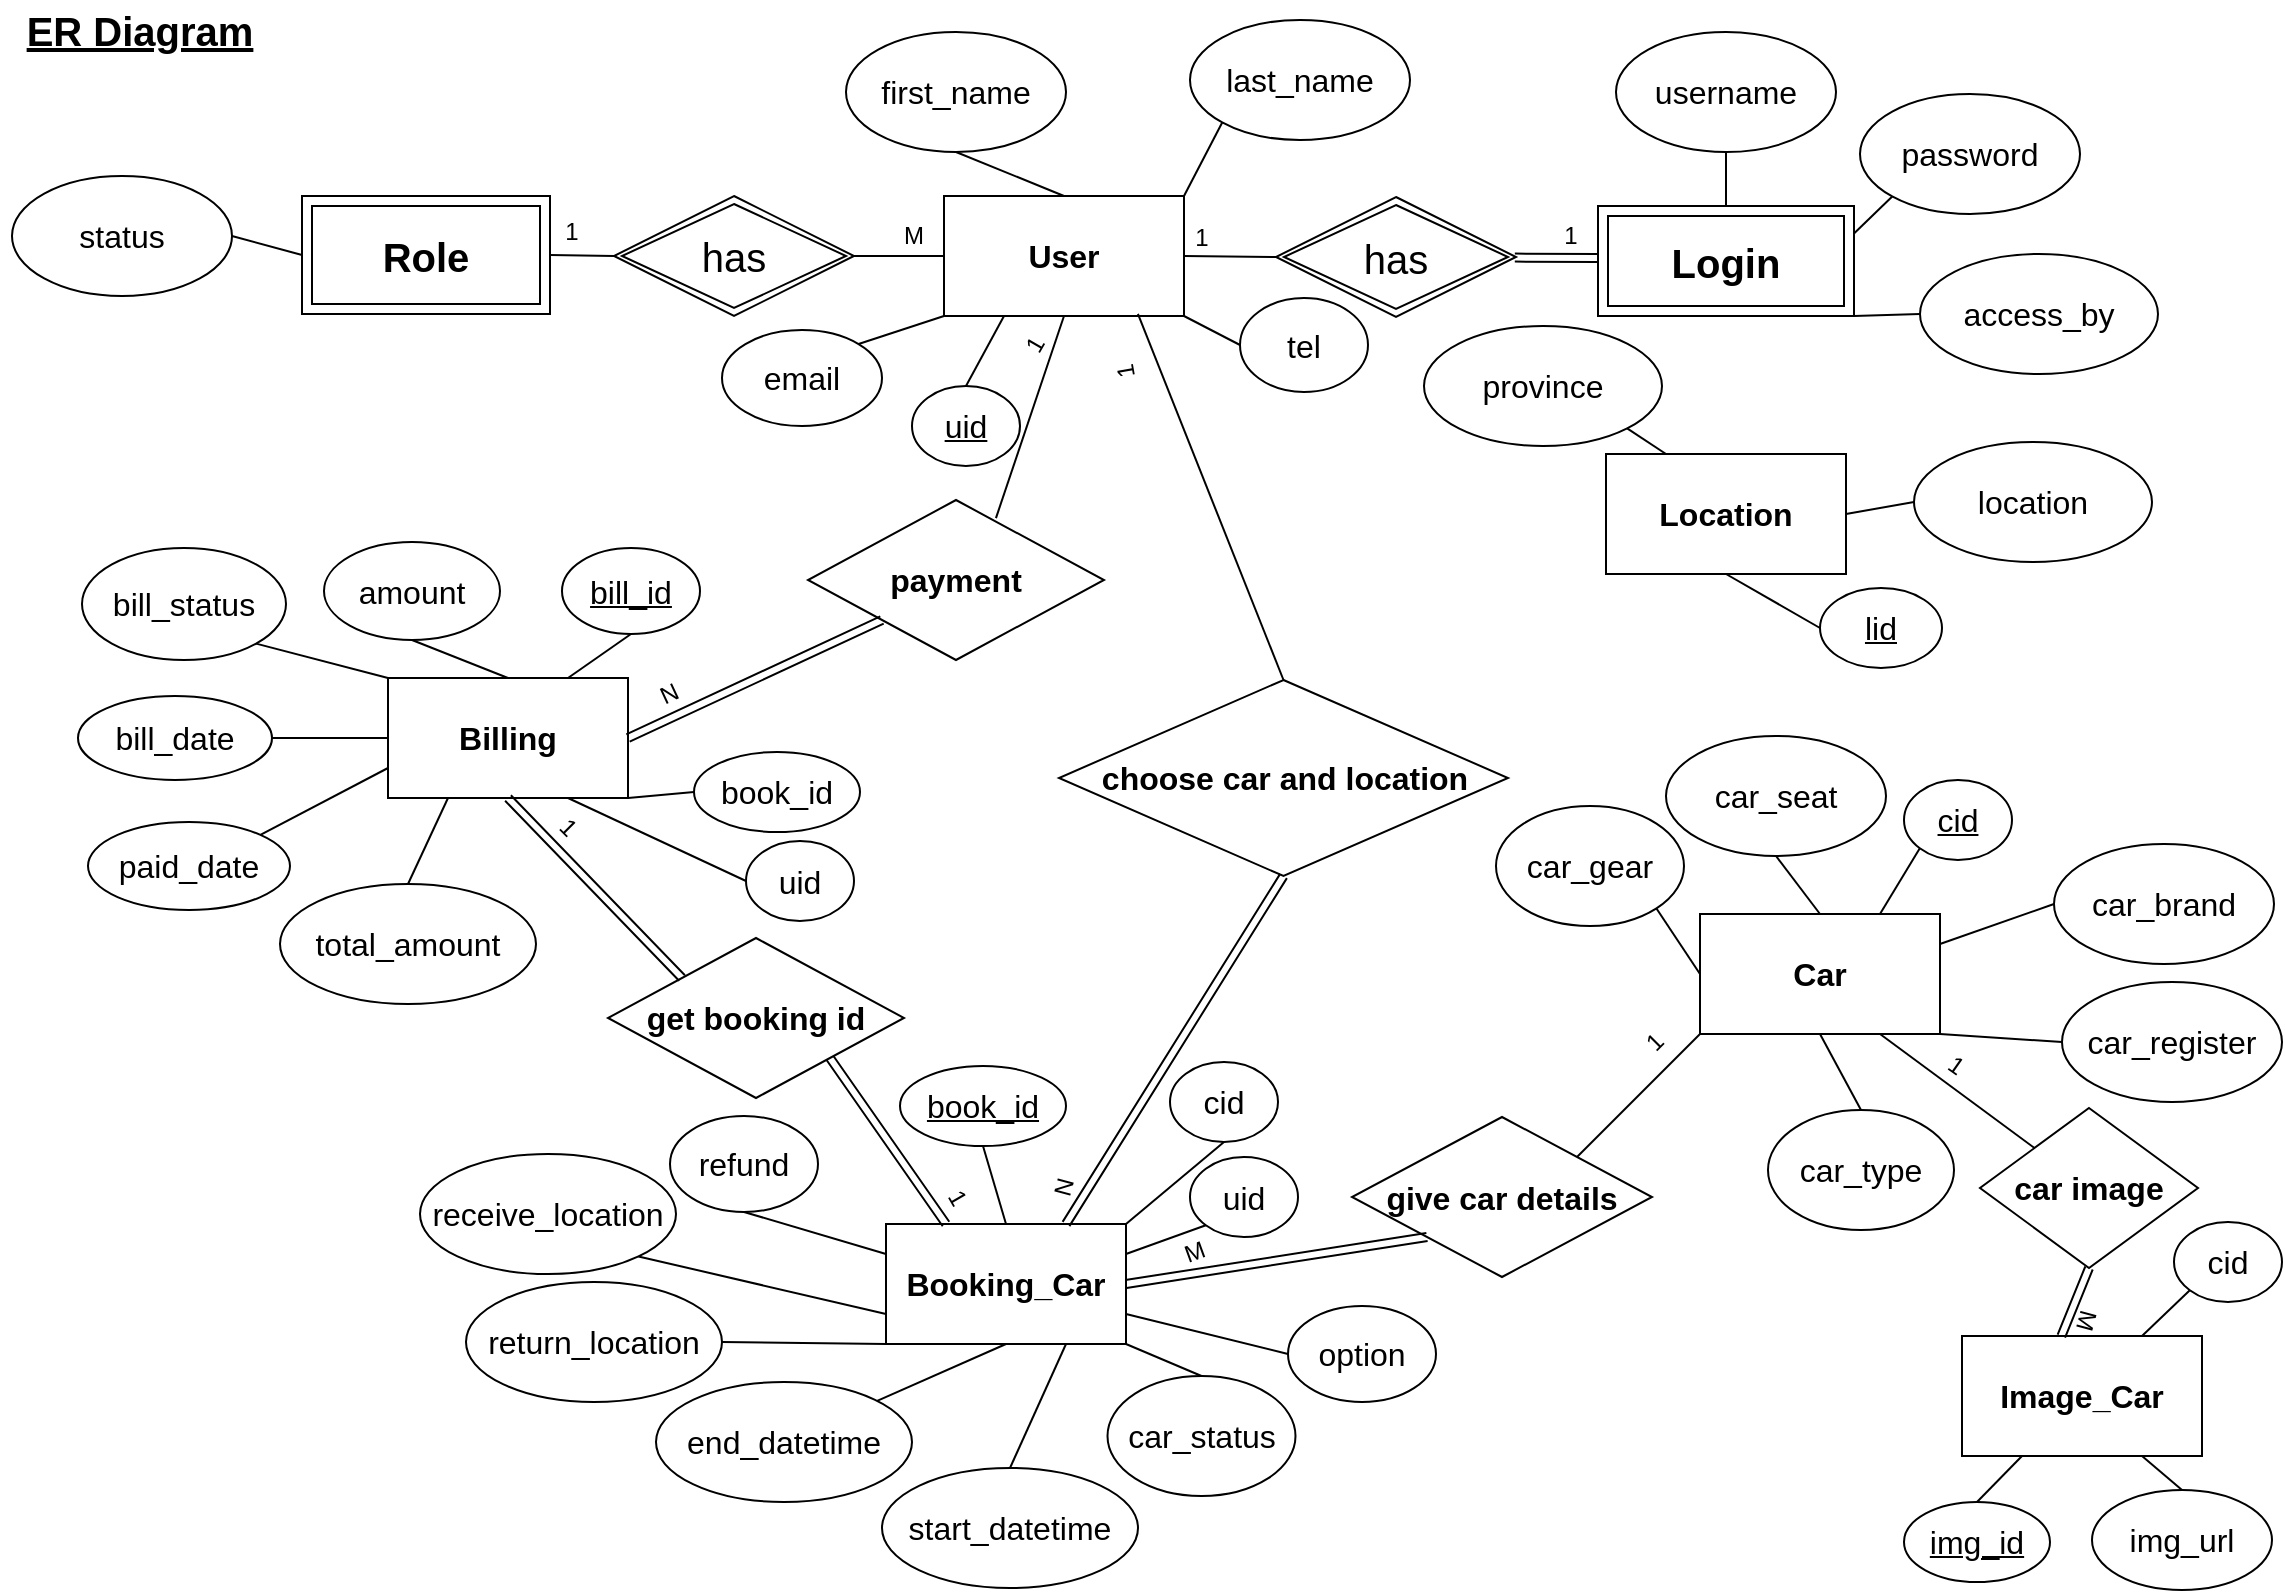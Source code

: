 <mxfile version="16.2.4" type="github" pages="2">
  <diagram id="hd5o-zbOTmuF9NX8m5Dz" name="ER Diagram">
    <mxGraphModel dx="946" dy="-182" grid="0" gridSize="10" guides="1" tooltips="1" connect="1" arrows="1" fold="1" page="1" pageScale="1" pageWidth="1169" pageHeight="827" math="0" shadow="0">
      <root>
        <mxCell id="0" />
        <mxCell id="1" parent="0" />
        <mxCell id="Bgj_-nSEFGO-PrB7RVFd-2" value="ER Diagram" style="text;html=1;strokeColor=none;fillColor=none;align=center;verticalAlign=middle;whiteSpace=wrap;rounded=0;fontStyle=5;fontSize=20;" parent="1" vertex="1">
          <mxGeometry x="22" y="845" width="140" height="30" as="geometry" />
        </mxCell>
        <mxCell id="244y3lHCc_yfuxePAoz_-1" value="&lt;b&gt;User&lt;/b&gt;" style="rounded=0;whiteSpace=wrap;html=1;labelBorderColor=none;fontSize=16;fontColor=#000000;strokeColor=#000000;fillColor=none;" parent="1" vertex="1">
          <mxGeometry x="494" y="943" width="120" height="60" as="geometry" />
        </mxCell>
        <mxCell id="244y3lHCc_yfuxePAoz_-15" value="status" style="ellipse;whiteSpace=wrap;html=1;labelBorderColor=none;fontSize=16;fontColor=#000000;strokeColor=#000000;fillColor=none;" parent="1" vertex="1">
          <mxGeometry x="28" y="933" width="110" height="60" as="geometry" />
        </mxCell>
        <mxCell id="244y3lHCc_yfuxePAoz_-20" value="email" style="ellipse;whiteSpace=wrap;html=1;labelBorderColor=none;fontSize=16;fontColor=#000000;strokeColor=#000000;fillColor=none;" parent="1" vertex="1">
          <mxGeometry x="383" y="1010" width="80" height="48" as="geometry" />
        </mxCell>
        <mxCell id="244y3lHCc_yfuxePAoz_-21" value="first_name" style="ellipse;whiteSpace=wrap;html=1;labelBorderColor=none;fontSize=16;fontColor=#000000;strokeColor=#000000;fillColor=none;" parent="1" vertex="1">
          <mxGeometry x="445" y="861" width="110" height="60" as="geometry" />
        </mxCell>
        <mxCell id="244y3lHCc_yfuxePAoz_-22" value="last_name" style="ellipse;whiteSpace=wrap;html=1;labelBorderColor=none;fontSize=16;fontColor=#000000;strokeColor=#000000;fillColor=none;" parent="1" vertex="1">
          <mxGeometry x="617" y="855" width="110" height="60" as="geometry" />
        </mxCell>
        <mxCell id="244y3lHCc_yfuxePAoz_-23" value="tel" style="ellipse;whiteSpace=wrap;html=1;labelBorderColor=none;fontSize=16;fontColor=#000000;strokeColor=#000000;fillColor=none;" parent="1" vertex="1">
          <mxGeometry x="642" y="994" width="64" height="47" as="geometry" />
        </mxCell>
        <mxCell id="244y3lHCc_yfuxePAoz_-24" value="&lt;u&gt;uid&lt;/u&gt;" style="ellipse;whiteSpace=wrap;html=1;labelBorderColor=none;fontSize=16;fontColor=#000000;strokeColor=#000000;fillColor=none;" parent="1" vertex="1">
          <mxGeometry x="478" y="1038" width="54" height="40" as="geometry" />
        </mxCell>
        <mxCell id="244y3lHCc_yfuxePAoz_-26" value="" style="endArrow=none;html=1;rounded=0;fontSize=16;fontColor=#000000;exitX=0.5;exitY=0;exitDx=0;exitDy=0;entryX=0.5;entryY=1;entryDx=0;entryDy=0;" parent="1" source="244y3lHCc_yfuxePAoz_-1" target="244y3lHCc_yfuxePAoz_-21" edge="1">
          <mxGeometry relative="1" as="geometry">
            <mxPoint x="534.0" y="930.0" as="sourcePoint" />
            <mxPoint x="502" y="895.0" as="targetPoint" />
            <Array as="points" />
          </mxGeometry>
        </mxCell>
        <mxCell id="244y3lHCc_yfuxePAoz_-27" value="" style="endArrow=none;html=1;rounded=0;fontSize=16;fontColor=#000000;exitX=1;exitY=0;exitDx=0;exitDy=0;entryX=0;entryY=1;entryDx=0;entryDy=0;" parent="1" source="244y3lHCc_yfuxePAoz_-1" target="244y3lHCc_yfuxePAoz_-22" edge="1">
          <mxGeometry relative="1" as="geometry">
            <mxPoint x="635.0" y="953.0" as="sourcePoint" />
            <mxPoint x="668" y="918.0" as="targetPoint" />
            <Array as="points" />
          </mxGeometry>
        </mxCell>
        <mxCell id="244y3lHCc_yfuxePAoz_-28" value="" style="endArrow=none;html=1;rounded=0;fontSize=16;fontColor=#000000;exitX=1;exitY=0;exitDx=0;exitDy=0;entryX=0;entryY=1;entryDx=0;entryDy=0;" parent="1" source="244y3lHCc_yfuxePAoz_-20" target="244y3lHCc_yfuxePAoz_-1" edge="1">
          <mxGeometry relative="1" as="geometry">
            <mxPoint x="447" y="983.0" as="sourcePoint" />
            <mxPoint x="504.0" y="983.0" as="targetPoint" />
          </mxGeometry>
        </mxCell>
        <mxCell id="244y3lHCc_yfuxePAoz_-29" value="" style="endArrow=none;html=1;rounded=0;fontSize=16;fontColor=#000000;exitX=0.5;exitY=0;exitDx=0;exitDy=0;entryX=0.25;entryY=1;entryDx=0;entryDy=0;" parent="1" source="244y3lHCc_yfuxePAoz_-24" target="244y3lHCc_yfuxePAoz_-1" edge="1">
          <mxGeometry relative="1" as="geometry">
            <mxPoint x="461.966" y="1037.448" as="sourcePoint" />
            <mxPoint x="504.0" y="1013" as="targetPoint" />
          </mxGeometry>
        </mxCell>
        <mxCell id="244y3lHCc_yfuxePAoz_-30" value="" style="endArrow=none;html=1;rounded=0;fontSize=16;fontColor=#000000;exitX=0;exitY=0.5;exitDx=0;exitDy=0;entryX=1;entryY=1;entryDx=0;entryDy=0;" parent="1" source="244y3lHCc_yfuxePAoz_-23" target="244y3lHCc_yfuxePAoz_-1" edge="1">
          <mxGeometry relative="1" as="geometry">
            <mxPoint x="515.0" y="1048" as="sourcePoint" />
            <mxPoint x="534.0" y="1013" as="targetPoint" />
          </mxGeometry>
        </mxCell>
        <mxCell id="244y3lHCc_yfuxePAoz_-31" value="username" style="ellipse;whiteSpace=wrap;html=1;labelBorderColor=none;fontSize=16;fontColor=#000000;strokeColor=#000000;fillColor=none;" parent="1" vertex="1">
          <mxGeometry x="830" y="861" width="110" height="60" as="geometry" />
        </mxCell>
        <mxCell id="244y3lHCc_yfuxePAoz_-32" value="password" style="ellipse;whiteSpace=wrap;html=1;labelBorderColor=none;fontSize=16;fontColor=#000000;strokeColor=#000000;fillColor=none;" parent="1" vertex="1">
          <mxGeometry x="952" y="892" width="110" height="60" as="geometry" />
        </mxCell>
        <mxCell id="244y3lHCc_yfuxePAoz_-34" value="access_by" style="ellipse;whiteSpace=wrap;html=1;labelBorderColor=none;fontSize=16;fontColor=#000000;strokeColor=#000000;fillColor=none;" parent="1" vertex="1">
          <mxGeometry x="982" y="972" width="119" height="60" as="geometry" />
        </mxCell>
        <mxCell id="3j9R8EAmM8wMKocxTX7u-1" value="&lt;b&gt;Car&lt;/b&gt;" style="rounded=0;whiteSpace=wrap;html=1;labelBorderColor=none;fontSize=16;fontColor=#000000;strokeColor=#000000;fillColor=none;" parent="1" vertex="1">
          <mxGeometry x="872" y="1302" width="120" height="60" as="geometry" />
        </mxCell>
        <mxCell id="3j9R8EAmM8wMKocxTX7u-2" value="&lt;b&gt;choose car and location&lt;/b&gt;" style="rhombus;whiteSpace=wrap;html=1;labelBorderColor=none;fontSize=16;fontColor=#000000;strokeColor=#000000;fillColor=none;" parent="1" vertex="1">
          <mxGeometry x="551.5" y="1185" width="224.5" height="98" as="geometry" />
        </mxCell>
        <mxCell id="3j9R8EAmM8wMKocxTX7u-5" value="&lt;u&gt;cid&lt;/u&gt;" style="ellipse;whiteSpace=wrap;html=1;labelBorderColor=none;fontSize=16;fontColor=#000000;strokeColor=#000000;fillColor=none;" parent="1" vertex="1">
          <mxGeometry x="974" y="1235" width="54" height="40" as="geometry" />
        </mxCell>
        <mxCell id="3j9R8EAmM8wMKocxTX7u-7" value="car_brand" style="ellipse;whiteSpace=wrap;html=1;labelBorderColor=none;fontSize=16;fontColor=#000000;strokeColor=#000000;fillColor=none;" parent="1" vertex="1">
          <mxGeometry x="1049" y="1267" width="110" height="60" as="geometry" />
        </mxCell>
        <mxCell id="3j9R8EAmM8wMKocxTX7u-8" value="car_register" style="ellipse;whiteSpace=wrap;html=1;labelBorderColor=none;fontSize=16;fontColor=#000000;strokeColor=#000000;fillColor=none;" parent="1" vertex="1">
          <mxGeometry x="1053" y="1336" width="110" height="60" as="geometry" />
        </mxCell>
        <mxCell id="3j9R8EAmM8wMKocxTX7u-9" value="car_type" style="ellipse;whiteSpace=wrap;html=1;labelBorderColor=none;fontSize=16;fontColor=#000000;strokeColor=#000000;fillColor=none;" parent="1" vertex="1">
          <mxGeometry x="906" y="1400" width="93" height="60" as="geometry" />
        </mxCell>
        <mxCell id="3j9R8EAmM8wMKocxTX7u-10" value="car_gear" style="ellipse;whiteSpace=wrap;html=1;labelBorderColor=none;fontSize=16;fontColor=#000000;strokeColor=#000000;fillColor=none;" parent="1" vertex="1">
          <mxGeometry x="770" y="1248" width="94" height="60" as="geometry" />
        </mxCell>
        <mxCell id="3j9R8EAmM8wMKocxTX7u-11" value="car_seat" style="ellipse;whiteSpace=wrap;html=1;labelBorderColor=none;fontSize=16;fontColor=#000000;strokeColor=#000000;fillColor=none;" parent="1" vertex="1">
          <mxGeometry x="855" y="1213" width="110" height="60" as="geometry" />
        </mxCell>
        <mxCell id="3j9R8EAmM8wMKocxTX7u-12" value="&lt;b&gt;car image&lt;/b&gt;" style="rhombus;whiteSpace=wrap;html=1;labelBorderColor=none;fontSize=16;fontColor=#000000;strokeColor=#000000;fillColor=none;" parent="1" vertex="1">
          <mxGeometry x="1012" y="1399" width="109" height="80" as="geometry" />
        </mxCell>
        <mxCell id="3j9R8EAmM8wMKocxTX7u-13" value="&lt;b&gt;Image_Car&lt;/b&gt;" style="rounded=0;whiteSpace=wrap;html=1;labelBorderColor=none;fontSize=16;fontColor=#000000;strokeColor=#000000;fillColor=none;" parent="1" vertex="1">
          <mxGeometry x="1003" y="1513" width="120" height="60" as="geometry" />
        </mxCell>
        <mxCell id="3j9R8EAmM8wMKocxTX7u-15" value="" style="endArrow=none;html=1;rounded=0;fontSize=16;fontColor=#000000;entryX=0.75;entryY=0;entryDx=0;entryDy=0;exitX=0;exitY=1;exitDx=0;exitDy=0;" parent="1" source="3j9R8EAmM8wMKocxTX7u-5" target="3j9R8EAmM8wMKocxTX7u-1" edge="1">
          <mxGeometry width="50" height="50" relative="1" as="geometry">
            <mxPoint x="916.5" y="1258" as="sourcePoint" />
            <mxPoint x="931" y="1299" as="targetPoint" />
          </mxGeometry>
        </mxCell>
        <mxCell id="3j9R8EAmM8wMKocxTX7u-16" value="" style="endArrow=none;html=1;rounded=0;fontSize=16;fontColor=#000000;exitX=0;exitY=0.5;exitDx=0;exitDy=0;entryX=1;entryY=0.25;entryDx=0;entryDy=0;" parent="1" source="3j9R8EAmM8wMKocxTX7u-7" target="3j9R8EAmM8wMKocxTX7u-1" edge="1">
          <mxGeometry width="50" height="50" relative="1" as="geometry">
            <mxPoint x="988.379" y="1268.483" as="sourcePoint" />
            <mxPoint x="978" y="1299" as="targetPoint" />
          </mxGeometry>
        </mxCell>
        <mxCell id="3j9R8EAmM8wMKocxTX7u-18" value="" style="endArrow=none;html=1;rounded=0;fontSize=16;fontColor=#000000;exitX=0.414;exitY=0.002;exitDx=0;exitDy=0;entryX=0.5;entryY=1;entryDx=0;entryDy=0;exitPerimeter=0;shape=link;" parent="1" source="3j9R8EAmM8wMKocxTX7u-13" target="3j9R8EAmM8wMKocxTX7u-12" edge="1">
          <mxGeometry relative="1" as="geometry">
            <mxPoint x="896.36" y="1446.98" as="sourcePoint" />
            <mxPoint x="1022" y="1449" as="targetPoint" />
          </mxGeometry>
        </mxCell>
        <mxCell id="3j9R8EAmM8wMKocxTX7u-19" value="cid" style="ellipse;whiteSpace=wrap;html=1;labelBorderColor=none;fontSize=16;fontColor=#000000;strokeColor=#000000;fillColor=none;" parent="1" vertex="1">
          <mxGeometry x="1109" y="1456" width="54" height="40" as="geometry" />
        </mxCell>
        <mxCell id="3j9R8EAmM8wMKocxTX7u-20" value="&lt;u&gt;img_id&lt;/u&gt;" style="ellipse;whiteSpace=wrap;html=1;labelBorderColor=none;fontSize=16;fontColor=#000000;strokeColor=#000000;fillColor=none;" parent="1" vertex="1">
          <mxGeometry x="974" y="1596" width="73" height="40" as="geometry" />
        </mxCell>
        <mxCell id="3j9R8EAmM8wMKocxTX7u-21" value="img_url" style="ellipse;whiteSpace=wrap;html=1;labelBorderColor=none;fontSize=16;fontColor=#000000;strokeColor=#000000;fillColor=none;" parent="1" vertex="1">
          <mxGeometry x="1068" y="1590" width="90" height="50" as="geometry" />
        </mxCell>
        <mxCell id="3j9R8EAmM8wMKocxTX7u-24" value="" style="endArrow=none;html=1;rounded=0;fontSize=16;fontColor=#000000;entryX=0.5;entryY=0;entryDx=0;entryDy=0;exitX=0.5;exitY=1;exitDx=0;exitDy=0;" parent="1" source="3j9R8EAmM8wMKocxTX7u-1" target="3j9R8EAmM8wMKocxTX7u-9" edge="1">
          <mxGeometry width="50" height="50" relative="1" as="geometry">
            <mxPoint x="901" y="1359" as="sourcePoint" />
            <mxPoint x="877" y="1413" as="targetPoint" />
          </mxGeometry>
        </mxCell>
        <mxCell id="3j9R8EAmM8wMKocxTX7u-25" value="" style="endArrow=none;html=1;rounded=0;fontSize=16;fontColor=#000000;entryX=0;entryY=0.5;entryDx=0;entryDy=0;exitX=1;exitY=1;exitDx=0;exitDy=0;" parent="1" source="3j9R8EAmM8wMKocxTX7u-1" target="3j9R8EAmM8wMKocxTX7u-8" edge="1">
          <mxGeometry width="50" height="50" relative="1" as="geometry">
            <mxPoint x="931" y="1359" as="sourcePoint" />
            <mxPoint x="951.364" y="1409.649" as="targetPoint" />
          </mxGeometry>
        </mxCell>
        <mxCell id="3j9R8EAmM8wMKocxTX7u-26" value="" style="endArrow=none;html=1;rounded=0;fontSize=16;fontColor=#000000;exitX=0.75;exitY=0;exitDx=0;exitDy=0;entryX=0;entryY=1;entryDx=0;entryDy=0;" parent="1" source="3j9R8EAmM8wMKocxTX7u-13" target="3j9R8EAmM8wMKocxTX7u-19" edge="1">
          <mxGeometry relative="1" as="geometry">
            <mxPoint x="1062.68" y="1523.12" as="sourcePoint" />
            <mxPoint x="1062" y="1489" as="targetPoint" />
            <Array as="points" />
          </mxGeometry>
        </mxCell>
        <mxCell id="3j9R8EAmM8wMKocxTX7u-27" value="" style="endArrow=none;html=1;rounded=0;fontSize=16;fontColor=#000000;exitX=0.5;exitY=0;exitDx=0;exitDy=0;entryX=0.25;entryY=1;entryDx=0;entryDy=0;" parent="1" source="3j9R8EAmM8wMKocxTX7u-20" target="3j9R8EAmM8wMKocxTX7u-13" edge="1">
          <mxGeometry relative="1" as="geometry">
            <mxPoint x="1103" y="1523" as="sourcePoint" />
            <mxPoint x="1127.316" y="1500.438" as="targetPoint" />
            <Array as="points" />
          </mxGeometry>
        </mxCell>
        <mxCell id="3j9R8EAmM8wMKocxTX7u-28" value="" style="endArrow=none;html=1;rounded=0;fontSize=16;fontColor=#000000;exitX=0.5;exitY=0;exitDx=0;exitDy=0;entryX=0.75;entryY=1;entryDx=0;entryDy=0;" parent="1" source="3j9R8EAmM8wMKocxTX7u-21" target="3j9R8EAmM8wMKocxTX7u-13" edge="1">
          <mxGeometry relative="1" as="geometry">
            <mxPoint x="1020.5" y="1606" as="sourcePoint" />
            <mxPoint x="1043.0" y="1583.0" as="targetPoint" />
            <Array as="points" />
          </mxGeometry>
        </mxCell>
        <mxCell id="3j9R8EAmM8wMKocxTX7u-29" value="&lt;b&gt;Booking_Car&lt;br&gt;&lt;/b&gt;" style="rounded=0;whiteSpace=wrap;html=1;labelBorderColor=none;fontSize=16;fontColor=#000000;strokeColor=#000000;fillColor=none;" parent="1" vertex="1">
          <mxGeometry x="465" y="1457" width="120" height="60" as="geometry" />
        </mxCell>
        <mxCell id="3j9R8EAmM8wMKocxTX7u-30" value="&lt;b&gt;Billing&lt;br&gt;&lt;/b&gt;" style="rounded=0;whiteSpace=wrap;html=1;labelBorderColor=none;fontSize=16;fontColor=#000000;strokeColor=#000000;fillColor=none;" parent="1" vertex="1">
          <mxGeometry x="216" y="1184" width="120" height="60" as="geometry" />
        </mxCell>
        <mxCell id="3j9R8EAmM8wMKocxTX7u-32" style="edgeStyle=none;rounded=0;orthogonalLoop=1;jettySize=auto;html=1;exitX=0.5;exitY=0;exitDx=0;exitDy=0;fontSize=16;fontColor=#000000;" parent="1" source="3j9R8EAmM8wMKocxTX7u-29" target="3j9R8EAmM8wMKocxTX7u-29" edge="1">
          <mxGeometry relative="1" as="geometry" />
        </mxCell>
        <mxCell id="3j9R8EAmM8wMKocxTX7u-33" value="" style="endArrow=none;html=1;rounded=0;fontSize=16;fontColor=#000000;exitX=0.75;exitY=1;exitDx=0;exitDy=0;entryX=0;entryY=0;entryDx=0;entryDy=0;" parent="1" source="3j9R8EAmM8wMKocxTX7u-1" target="3j9R8EAmM8wMKocxTX7u-12" edge="1">
          <mxGeometry relative="1" as="geometry">
            <mxPoint x="919" y="1041" as="sourcePoint" />
            <mxPoint x="989.759" y="1098.621" as="targetPoint" />
          </mxGeometry>
        </mxCell>
        <mxCell id="3j9R8EAmM8wMKocxTX7u-34" value="&lt;b&gt;give car details&lt;/b&gt;" style="rhombus;whiteSpace=wrap;html=1;labelBorderColor=none;fontSize=16;fontColor=#000000;strokeColor=#000000;fillColor=none;" parent="1" vertex="1">
          <mxGeometry x="698" y="1403.5" width="150" height="80" as="geometry" />
        </mxCell>
        <mxCell id="3j9R8EAmM8wMKocxTX7u-37" value="cid" style="ellipse;whiteSpace=wrap;html=1;labelBorderColor=none;fontSize=16;fontColor=#000000;strokeColor=#000000;fillColor=none;" parent="1" vertex="1">
          <mxGeometry x="607" y="1376" width="54" height="40" as="geometry" />
        </mxCell>
        <mxCell id="3j9R8EAmM8wMKocxTX7u-38" value="car_status" style="ellipse;whiteSpace=wrap;html=1;labelBorderColor=none;fontSize=16;fontColor=#000000;strokeColor=#000000;fillColor=none;" parent="1" vertex="1">
          <mxGeometry x="575.75" y="1533" width="94" height="60" as="geometry" />
        </mxCell>
        <mxCell id="3j9R8EAmM8wMKocxTX7u-40" value="&lt;u&gt;book_id&lt;/u&gt;" style="ellipse;whiteSpace=wrap;html=1;labelBorderColor=none;fontSize=16;fontColor=#000000;strokeColor=#000000;fillColor=none;" parent="1" vertex="1">
          <mxGeometry x="472" y="1378" width="83" height="40" as="geometry" />
        </mxCell>
        <mxCell id="3j9R8EAmM8wMKocxTX7u-41" value="start_datetime" style="ellipse;whiteSpace=wrap;html=1;labelBorderColor=none;fontSize=16;fontColor=#000000;strokeColor=#000000;fillColor=none;" parent="1" vertex="1">
          <mxGeometry x="463" y="1579" width="128" height="60" as="geometry" />
        </mxCell>
        <mxCell id="3j9R8EAmM8wMKocxTX7u-42" value="end_datetime" style="ellipse;whiteSpace=wrap;html=1;labelBorderColor=none;fontSize=16;fontColor=#000000;strokeColor=#000000;fillColor=none;" parent="1" vertex="1">
          <mxGeometry x="350" y="1536" width="128" height="60" as="geometry" />
        </mxCell>
        <mxCell id="3j9R8EAmM8wMKocxTX7u-43" value="option" style="ellipse;whiteSpace=wrap;html=1;labelBorderColor=none;fontSize=16;fontColor=#000000;strokeColor=#000000;fillColor=none;" parent="1" vertex="1">
          <mxGeometry x="666" y="1498" width="74" height="48" as="geometry" />
        </mxCell>
        <mxCell id="3j9R8EAmM8wMKocxTX7u-44" value="receive_location" style="ellipse;whiteSpace=wrap;html=1;labelBorderColor=none;fontSize=16;fontColor=#000000;strokeColor=#000000;fillColor=none;" parent="1" vertex="1">
          <mxGeometry x="232" y="1422" width="128" height="60" as="geometry" />
        </mxCell>
        <mxCell id="3j9R8EAmM8wMKocxTX7u-45" value="return_location" style="ellipse;whiteSpace=wrap;html=1;labelBorderColor=none;fontSize=16;fontColor=#000000;strokeColor=#000000;fillColor=none;" parent="1" vertex="1">
          <mxGeometry x="255" y="1486" width="128" height="60" as="geometry" />
        </mxCell>
        <mxCell id="3j9R8EAmM8wMKocxTX7u-51" value="" style="endArrow=none;html=1;rounded=0;fontSize=16;fontColor=#000000;exitX=1;exitY=0;exitDx=0;exitDy=0;entryX=0.5;entryY=1;entryDx=0;entryDy=0;" parent="1" source="3j9R8EAmM8wMKocxTX7u-29" target="3j9R8EAmM8wMKocxTX7u-37" edge="1">
          <mxGeometry relative="1" as="geometry">
            <mxPoint x="813" y="1625" as="sourcePoint" />
            <mxPoint x="604" y="1432" as="targetPoint" />
            <Array as="points" />
          </mxGeometry>
        </mxCell>
        <mxCell id="3j9R8EAmM8wMKocxTX7u-54" value="" style="endArrow=none;html=1;rounded=0;fontSize=16;fontColor=#000000;entryX=0.5;entryY=1;entryDx=0;entryDy=0;exitX=0.5;exitY=0;exitDx=0;exitDy=0;" parent="1" source="3j9R8EAmM8wMKocxTX7u-29" target="3j9R8EAmM8wMKocxTX7u-40" edge="1">
          <mxGeometry relative="1" as="geometry">
            <mxPoint x="762" y="1647" as="sourcePoint" />
            <mxPoint x="790" y="1580.88" as="targetPoint" />
            <Array as="points" />
          </mxGeometry>
        </mxCell>
        <mxCell id="3j9R8EAmM8wMKocxTX7u-55" value="&lt;b&gt;get booking id&lt;/b&gt;" style="rhombus;whiteSpace=wrap;html=1;labelBorderColor=none;fontSize=16;fontColor=#000000;strokeColor=#000000;fillColor=none;" parent="1" vertex="1">
          <mxGeometry x="326" y="1314" width="148" height="80" as="geometry" />
        </mxCell>
        <mxCell id="7I3Bi5uRpT9d5DQ6h8WQ-2" value="" style="endArrow=none;html=1;rounded=0;fontSize=16;fontColor=#000000;entryX=1;entryY=1;entryDx=0;entryDy=0;exitX=0.25;exitY=0;exitDx=0;exitDy=0;shape=link;" parent="1" source="3j9R8EAmM8wMKocxTX7u-29" target="3j9R8EAmM8wMKocxTX7u-55" edge="1">
          <mxGeometry width="50" height="50" relative="1" as="geometry">
            <mxPoint x="592" y="1366" as="sourcePoint" />
            <mxPoint x="642" y="1316" as="targetPoint" />
          </mxGeometry>
        </mxCell>
        <mxCell id="7I3Bi5uRpT9d5DQ6h8WQ-3" value="" style="endArrow=none;html=1;rounded=0;fontSize=16;fontColor=#000000;entryX=0.5;entryY=1;entryDx=0;entryDy=0;exitX=0;exitY=0;exitDx=0;exitDy=0;shape=link;" parent="1" source="3j9R8EAmM8wMKocxTX7u-55" target="3j9R8EAmM8wMKocxTX7u-30" edge="1">
          <mxGeometry width="50" height="50" relative="1" as="geometry">
            <mxPoint x="278" y="1414" as="sourcePoint" />
            <mxPoint x="220.0" y="1331.0" as="targetPoint" />
          </mxGeometry>
        </mxCell>
        <mxCell id="7I3Bi5uRpT9d5DQ6h8WQ-4" value="book_id" style="ellipse;whiteSpace=wrap;html=1;labelBorderColor=none;fontSize=16;fontColor=#000000;strokeColor=#000000;fillColor=none;" parent="1" vertex="1">
          <mxGeometry x="369" y="1221" width="83" height="40" as="geometry" />
        </mxCell>
        <mxCell id="7I3Bi5uRpT9d5DQ6h8WQ-5" value="refund" style="ellipse;whiteSpace=wrap;html=1;labelBorderColor=none;fontSize=16;fontColor=#000000;strokeColor=#000000;fillColor=none;" parent="1" vertex="1">
          <mxGeometry x="357" y="1403" width="74" height="48" as="geometry" />
        </mxCell>
        <mxCell id="bAPP0g9goZMpfwi9F91i-1" value="" style="endArrow=none;html=1;rounded=0;fontSize=16;fontColor=#000000;exitX=1;exitY=1;exitDx=0;exitDy=0;entryX=0;entryY=0.5;entryDx=0;entryDy=0;" parent="1" source="3j9R8EAmM8wMKocxTX7u-30" target="7I3Bi5uRpT9d5DQ6h8WQ-4" edge="1">
          <mxGeometry relative="1" as="geometry">
            <mxPoint x="521" y="1200" as="sourcePoint" />
            <mxPoint x="478" y="1336" as="targetPoint" />
            <Array as="points" />
          </mxGeometry>
        </mxCell>
        <mxCell id="bAPP0g9goZMpfwi9F91i-2" value="&lt;b&gt;payment&lt;/b&gt;" style="rhombus;whiteSpace=wrap;html=1;labelBorderColor=none;fontSize=16;fontColor=#000000;strokeColor=#000000;fillColor=none;" parent="1" vertex="1">
          <mxGeometry x="426" y="1095" width="148" height="80" as="geometry" />
        </mxCell>
        <mxCell id="bAPP0g9goZMpfwi9F91i-3" value="" style="endArrow=none;html=1;rounded=0;fontSize=16;fontColor=#000000;exitX=0.5;exitY=1;exitDx=0;exitDy=0;entryX=0.635;entryY=0.113;entryDx=0;entryDy=0;entryPerimeter=0;" parent="1" source="244y3lHCc_yfuxePAoz_-1" target="bAPP0g9goZMpfwi9F91i-2" edge="1">
          <mxGeometry relative="1" as="geometry">
            <mxPoint x="602" y="1083" as="sourcePoint" />
            <mxPoint x="559" y="1219" as="targetPoint" />
          </mxGeometry>
        </mxCell>
        <mxCell id="bAPP0g9goZMpfwi9F91i-4" value="" style="endArrow=none;html=1;rounded=0;fontSize=16;fontColor=#000000;exitX=0;exitY=1;exitDx=0;exitDy=0;entryX=1;entryY=0.5;entryDx=0;entryDy=0;shape=link;" parent="1" source="bAPP0g9goZMpfwi9F91i-2" target="3j9R8EAmM8wMKocxTX7u-30" edge="1">
          <mxGeometry relative="1" as="geometry">
            <mxPoint x="594" y="1013" as="sourcePoint" />
            <mxPoint x="547.0" y="1125" as="targetPoint" />
          </mxGeometry>
        </mxCell>
        <mxCell id="bAPP0g9goZMpfwi9F91i-5" value="bill_id" style="ellipse;whiteSpace=wrap;html=1;labelBorderColor=none;fontSize=16;fontColor=#000000;strokeColor=#000000;fillColor=none;fontStyle=4" parent="1" vertex="1">
          <mxGeometry x="303" y="1119" width="69" height="43" as="geometry" />
        </mxCell>
        <mxCell id="bAPP0g9goZMpfwi9F91i-6" value="bill_status" style="ellipse;whiteSpace=wrap;html=1;labelBorderColor=none;fontSize=16;fontColor=#000000;strokeColor=#000000;fillColor=none;" parent="1" vertex="1">
          <mxGeometry x="63" y="1119" width="102" height="56" as="geometry" />
        </mxCell>
        <mxCell id="bAPP0g9goZMpfwi9F91i-7" value="bill_date" style="ellipse;whiteSpace=wrap;html=1;labelBorderColor=none;fontSize=16;fontColor=#000000;strokeColor=#000000;fillColor=none;" parent="1" vertex="1">
          <mxGeometry x="61" y="1193" width="97" height="42" as="geometry" />
        </mxCell>
        <mxCell id="bAPP0g9goZMpfwi9F91i-8" value="paid_date" style="ellipse;whiteSpace=wrap;html=1;labelBorderColor=none;fontSize=16;fontColor=#000000;strokeColor=#000000;fillColor=none;" parent="1" vertex="1">
          <mxGeometry x="66" y="1256" width="101" height="44" as="geometry" />
        </mxCell>
        <mxCell id="bAPP0g9goZMpfwi9F91i-9" value="total_amount" style="ellipse;whiteSpace=wrap;html=1;labelBorderColor=none;fontSize=16;fontColor=#000000;strokeColor=#000000;fillColor=none;" parent="1" vertex="1">
          <mxGeometry x="162" y="1287" width="128" height="60" as="geometry" />
        </mxCell>
        <mxCell id="bAPP0g9goZMpfwi9F91i-10" value="amount" style="ellipse;whiteSpace=wrap;html=1;labelBorderColor=none;fontSize=16;fontColor=#000000;strokeColor=#000000;fillColor=none;" parent="1" vertex="1">
          <mxGeometry x="184" y="1116" width="88" height="49" as="geometry" />
        </mxCell>
        <mxCell id="bAPP0g9goZMpfwi9F91i-11" value="" style="endArrow=none;html=1;rounded=0;fontSize=16;fontColor=#000000;exitX=0.75;exitY=0;exitDx=0;exitDy=0;entryX=0.5;entryY=1;entryDx=0;entryDy=0;" parent="1" source="3j9R8EAmM8wMKocxTX7u-30" target="bAPP0g9goZMpfwi9F91i-5" edge="1">
          <mxGeometry relative="1" as="geometry">
            <mxPoint x="243" y="1055" as="sourcePoint" />
            <mxPoint x="250" y="1013" as="targetPoint" />
            <Array as="points" />
          </mxGeometry>
        </mxCell>
        <mxCell id="bAPP0g9goZMpfwi9F91i-12" value="" style="endArrow=none;html=1;rounded=0;fontSize=16;fontColor=#000000;exitX=0.5;exitY=0;exitDx=0;exitDy=0;entryX=0.5;entryY=1;entryDx=0;entryDy=0;" parent="1" source="3j9R8EAmM8wMKocxTX7u-30" target="bAPP0g9goZMpfwi9F91i-10" edge="1">
          <mxGeometry relative="1" as="geometry">
            <mxPoint x="515" y="1048" as="sourcePoint" />
            <mxPoint x="534" y="1013" as="targetPoint" />
          </mxGeometry>
        </mxCell>
        <mxCell id="bAPP0g9goZMpfwi9F91i-13" value="" style="endArrow=none;html=1;rounded=0;fontSize=16;fontColor=#000000;exitX=0;exitY=0;exitDx=0;exitDy=0;entryX=1;entryY=1;entryDx=0;entryDy=0;" parent="1" source="3j9R8EAmM8wMKocxTX7u-30" target="bAPP0g9goZMpfwi9F91i-6" edge="1">
          <mxGeometry relative="1" as="geometry">
            <mxPoint x="243" y="1055" as="sourcePoint" />
            <mxPoint x="250" y="1013" as="targetPoint" />
            <Array as="points" />
          </mxGeometry>
        </mxCell>
        <mxCell id="bAPP0g9goZMpfwi9F91i-14" value="" style="endArrow=none;html=1;rounded=0;fontSize=16;fontColor=#000000;exitX=0;exitY=0.5;exitDx=0;exitDy=0;entryX=1;entryY=0.5;entryDx=0;entryDy=0;" parent="1" source="3j9R8EAmM8wMKocxTX7u-30" target="bAPP0g9goZMpfwi9F91i-7" edge="1">
          <mxGeometry relative="1" as="geometry">
            <mxPoint x="226" y="1194" as="sourcePoint" />
            <mxPoint x="160.53" y="1176.539" as="targetPoint" />
            <Array as="points" />
          </mxGeometry>
        </mxCell>
        <mxCell id="bAPP0g9goZMpfwi9F91i-15" value="" style="endArrow=none;html=1;rounded=0;fontSize=16;fontColor=#000000;exitX=0;exitY=0.75;exitDx=0;exitDy=0;entryX=1;entryY=0;entryDx=0;entryDy=0;" parent="1" source="3j9R8EAmM8wMKocxTX7u-30" target="bAPP0g9goZMpfwi9F91i-8" edge="1">
          <mxGeometry relative="1" as="geometry">
            <mxPoint x="226" y="1224" as="sourcePoint" />
            <mxPoint x="168.0" y="1224" as="targetPoint" />
            <Array as="points" />
          </mxGeometry>
        </mxCell>
        <mxCell id="bAPP0g9goZMpfwi9F91i-16" value="" style="endArrow=none;html=1;rounded=0;fontSize=16;fontColor=#000000;exitX=0.25;exitY=1;exitDx=0;exitDy=0;entryX=0.5;entryY=0;entryDx=0;entryDy=0;" parent="1" source="3j9R8EAmM8wMKocxTX7u-30" target="bAPP0g9goZMpfwi9F91i-9" edge="1">
          <mxGeometry relative="1" as="geometry">
            <mxPoint x="226" y="1239" as="sourcePoint" />
            <mxPoint x="162.5" y="1272.571" as="targetPoint" />
            <Array as="points" />
          </mxGeometry>
        </mxCell>
        <mxCell id="-oZ0ZY-tMZUBWqdZQFJu-1" value="1" style="text;html=1;strokeColor=none;fillColor=none;align=center;verticalAlign=middle;whiteSpace=wrap;rounded=0;" parent="1" vertex="1">
          <mxGeometry x="292" y="948" width="32" height="26" as="geometry" />
        </mxCell>
        <mxCell id="-oZ0ZY-tMZUBWqdZQFJu-2" value="M" style="text;html=1;strokeColor=none;fillColor=none;align=center;verticalAlign=middle;whiteSpace=wrap;rounded=0;" parent="1" vertex="1">
          <mxGeometry x="463" y="952" width="32" height="22" as="geometry" />
        </mxCell>
        <mxCell id="-oZ0ZY-tMZUBWqdZQFJu-3" value="1" style="text;html=1;strokeColor=none;fillColor=none;align=center;verticalAlign=middle;whiteSpace=wrap;rounded=0;" parent="1" vertex="1">
          <mxGeometry x="607" y="956" width="31.5" height="16" as="geometry" />
        </mxCell>
        <mxCell id="-oZ0ZY-tMZUBWqdZQFJu-4" value="1" style="text;html=1;strokeColor=none;fillColor=none;align=center;verticalAlign=middle;whiteSpace=wrap;rounded=0;" parent="1" vertex="1">
          <mxGeometry x="792" y="953" width="31" height="20" as="geometry" />
        </mxCell>
        <mxCell id="-oZ0ZY-tMZUBWqdZQFJu-11" value="M" style="text;html=1;strokeColor=none;fillColor=none;align=center;verticalAlign=middle;whiteSpace=wrap;rounded=0;rotation=105;" parent="1" vertex="1">
          <mxGeometry x="1053" y="1498" width="25" height="15" as="geometry" />
        </mxCell>
        <mxCell id="-oZ0ZY-tMZUBWqdZQFJu-15" value="1" style="text;html=1;strokeColor=none;fillColor=none;align=center;verticalAlign=middle;whiteSpace=wrap;rounded=0;rotation=60;" parent="1" vertex="1">
          <mxGeometry x="488.5" y="1436" width="25" height="15" as="geometry" />
        </mxCell>
        <mxCell id="-oZ0ZY-tMZUBWqdZQFJu-16" value="1" style="text;html=1;strokeColor=none;fillColor=none;align=center;verticalAlign=middle;whiteSpace=wrap;rounded=0;rotation=45;" parent="1" vertex="1">
          <mxGeometry x="294" y="1251" width="25" height="15" as="geometry" />
        </mxCell>
        <mxCell id="-oZ0ZY-tMZUBWqdZQFJu-17" value="N" style="text;html=1;strokeColor=none;fillColor=none;align=center;verticalAlign=middle;whiteSpace=wrap;rounded=0;rotation=-25;" parent="1" vertex="1">
          <mxGeometry x="344" y="1184" width="25" height="15" as="geometry" />
        </mxCell>
        <mxCell id="-oZ0ZY-tMZUBWqdZQFJu-18" value="1" style="text;html=1;strokeColor=none;fillColor=none;align=center;verticalAlign=middle;whiteSpace=wrap;rounded=0;rotation=-60;" parent="1" vertex="1">
          <mxGeometry x="526.5" y="1010" width="25" height="15" as="geometry" />
        </mxCell>
        <mxCell id="L4dxzPDyEgqcm-sHMNtb-2" value="&lt;font style=&quot;font-size: 20px&quot;&gt;&lt;b&gt;Role&lt;/b&gt;&lt;/font&gt;" style="shape=ext;margin=3;double=1;whiteSpace=wrap;html=1;align=center;strokeColor=default;fillColor=none;" parent="1" vertex="1">
          <mxGeometry x="173" y="943" width="124" height="59" as="geometry" />
        </mxCell>
        <mxCell id="L4dxzPDyEgqcm-sHMNtb-5" value="" style="endArrow=none;html=1;rounded=0;fontSize=20;exitX=1;exitY=0.5;exitDx=0;exitDy=0;entryX=0;entryY=0.5;entryDx=0;entryDy=0;" parent="1" source="244y3lHCc_yfuxePAoz_-15" target="L4dxzPDyEgqcm-sHMNtb-2" edge="1">
          <mxGeometry width="50" height="50" relative="1" as="geometry">
            <mxPoint x="297" y="1049" as="sourcePoint" />
            <mxPoint x="347" y="999" as="targetPoint" />
          </mxGeometry>
        </mxCell>
        <mxCell id="L4dxzPDyEgqcm-sHMNtb-7" value="&lt;b&gt;Login&lt;/b&gt;" style="shape=ext;margin=3;double=1;whiteSpace=wrap;html=1;align=center;fontSize=20;strokeColor=default;fillColor=none;" parent="1" vertex="1">
          <mxGeometry x="821" y="948" width="128" height="55" as="geometry" />
        </mxCell>
        <mxCell id="L4dxzPDyEgqcm-sHMNtb-8" value="" style="endArrow=none;html=1;rounded=0;fontSize=20;entryX=0.5;entryY=1;entryDx=0;entryDy=0;exitX=0.5;exitY=0;exitDx=0;exitDy=0;" parent="1" source="L4dxzPDyEgqcm-sHMNtb-7" target="244y3lHCc_yfuxePAoz_-31" edge="1">
          <mxGeometry width="50" height="50" relative="1" as="geometry">
            <mxPoint x="545" y="1254" as="sourcePoint" />
            <mxPoint x="595" y="1204" as="targetPoint" />
          </mxGeometry>
        </mxCell>
        <mxCell id="L4dxzPDyEgqcm-sHMNtb-10" value="" style="endArrow=none;html=1;rounded=0;fontSize=20;entryX=1;entryY=1;entryDx=0;entryDy=0;exitX=0;exitY=0.5;exitDx=0;exitDy=0;" parent="1" source="244y3lHCc_yfuxePAoz_-34" target="L4dxzPDyEgqcm-sHMNtb-7" edge="1">
          <mxGeometry width="50" height="50" relative="1" as="geometry">
            <mxPoint x="949" y="1034.5" as="sourcePoint" />
            <mxPoint x="885" y="1032" as="targetPoint" />
          </mxGeometry>
        </mxCell>
        <mxCell id="L4dxzPDyEgqcm-sHMNtb-12" value="" style="endArrow=none;html=1;rounded=0;fontSize=20;entryX=0;entryY=1;entryDx=0;entryDy=0;exitX=1;exitY=0.25;exitDx=0;exitDy=0;" parent="1" source="L4dxzPDyEgqcm-sHMNtb-7" target="244y3lHCc_yfuxePAoz_-32" edge="1">
          <mxGeometry width="50" height="50" relative="1" as="geometry">
            <mxPoint x="928" y="996" as="sourcePoint" />
            <mxPoint x="978" y="946" as="targetPoint" />
          </mxGeometry>
        </mxCell>
        <mxCell id="L4dxzPDyEgqcm-sHMNtb-13" value="has" style="shape=rhombus;double=1;perimeter=rhombusPerimeter;whiteSpace=wrap;html=1;align=center;fontSize=20;strokeColor=default;fillColor=none;" parent="1" vertex="1">
          <mxGeometry x="329" y="943" width="120" height="60" as="geometry" />
        </mxCell>
        <mxCell id="L4dxzPDyEgqcm-sHMNtb-14" value="has" style="shape=rhombus;double=1;perimeter=rhombusPerimeter;whiteSpace=wrap;html=1;align=center;fontSize=20;strokeColor=default;fillColor=none;" parent="1" vertex="1">
          <mxGeometry x="660" y="943.5" width="120" height="60" as="geometry" />
        </mxCell>
        <mxCell id="L4dxzPDyEgqcm-sHMNtb-15" value="" style="endArrow=none;html=1;rounded=0;fontSize=20;exitX=1;exitY=0.5;exitDx=0;exitDy=0;entryX=0;entryY=0.5;entryDx=0;entryDy=0;" parent="1" source="L4dxzPDyEgqcm-sHMNtb-2" target="L4dxzPDyEgqcm-sHMNtb-13" edge="1">
          <mxGeometry width="50" height="50" relative="1" as="geometry">
            <mxPoint x="307" y="1033" as="sourcePoint" />
            <mxPoint x="357" y="983" as="targetPoint" />
          </mxGeometry>
        </mxCell>
        <mxCell id="L4dxzPDyEgqcm-sHMNtb-16" value="" style="endArrow=none;html=1;rounded=0;fontSize=20;exitX=1;exitY=0.5;exitDx=0;exitDy=0;entryX=0;entryY=0.5;entryDx=0;entryDy=0;" parent="1" source="L4dxzPDyEgqcm-sHMNtb-13" target="244y3lHCc_yfuxePAoz_-1" edge="1">
          <mxGeometry width="50" height="50" relative="1" as="geometry">
            <mxPoint x="504" y="1190" as="sourcePoint" />
            <mxPoint x="494" y="978" as="targetPoint" />
          </mxGeometry>
        </mxCell>
        <mxCell id="L4dxzPDyEgqcm-sHMNtb-17" value="" style="endArrow=none;html=1;rounded=0;fontSize=20;entryX=0;entryY=0.5;entryDx=0;entryDy=0;exitX=1;exitY=0.5;exitDx=0;exitDy=0;" parent="1" source="244y3lHCc_yfuxePAoz_-1" target="L4dxzPDyEgqcm-sHMNtb-14" edge="1">
          <mxGeometry width="50" height="50" relative="1" as="geometry">
            <mxPoint x="502" y="1149" as="sourcePoint" />
            <mxPoint x="552" y="1099" as="targetPoint" />
          </mxGeometry>
        </mxCell>
        <mxCell id="L4dxzPDyEgqcm-sHMNtb-19" value="" style="endArrow=none;html=1;rounded=0;fontSize=20;shape=link;" parent="1" source="L4dxzPDyEgqcm-sHMNtb-14" edge="1">
          <mxGeometry width="50" height="50" relative="1" as="geometry">
            <mxPoint x="771" y="1024" as="sourcePoint" />
            <mxPoint x="821" y="974" as="targetPoint" />
          </mxGeometry>
        </mxCell>
        <mxCell id="TMM0AEVX0k3aa5wD28yz-1" value="uid" style="ellipse;whiteSpace=wrap;html=1;labelBorderColor=none;fontSize=16;fontColor=#000000;strokeColor=#000000;fillColor=none;" parent="1" vertex="1">
          <mxGeometry x="617" y="1423.5" width="54" height="40" as="geometry" />
        </mxCell>
        <mxCell id="TMM0AEVX0k3aa5wD28yz-2" value="" style="endArrow=none;html=1;rounded=0;fontSize=16;fontColor=#000000;entryX=0;entryY=1;entryDx=0;entryDy=0;exitX=1;exitY=0.25;exitDx=0;exitDy=0;" parent="1" source="3j9R8EAmM8wMKocxTX7u-29" target="TMM0AEVX0k3aa5wD28yz-1" edge="1">
          <mxGeometry relative="1" as="geometry">
            <mxPoint x="656" y="1447" as="sourcePoint" />
            <mxPoint x="876" y="1522.88" as="targetPoint" />
            <Array as="points" />
          </mxGeometry>
        </mxCell>
        <mxCell id="TMM0AEVX0k3aa5wD28yz-3" value="" style="endArrow=none;html=1;rounded=0;fontSize=16;fontColor=#000000;exitX=0.5;exitY=0;exitDx=0;exitDy=0;entryX=0.5;entryY=1;entryDx=0;entryDy=0;" parent="1" source="3j9R8EAmM8wMKocxTX7u-1" target="3j9R8EAmM8wMKocxTX7u-11" edge="1">
          <mxGeometry relative="1" as="geometry">
            <mxPoint x="652" y="1027.5" as="sourcePoint" />
            <mxPoint x="624" y="1013" as="targetPoint" />
          </mxGeometry>
        </mxCell>
        <mxCell id="TMM0AEVX0k3aa5wD28yz-4" value="" style="endArrow=none;html=1;rounded=0;fontSize=16;fontColor=#000000;exitX=0;exitY=0.5;exitDx=0;exitDy=0;entryX=1;entryY=1;entryDx=0;entryDy=0;" parent="1" source="3j9R8EAmM8wMKocxTX7u-1" target="3j9R8EAmM8wMKocxTX7u-10" edge="1">
          <mxGeometry relative="1" as="geometry">
            <mxPoint x="942" y="1312" as="sourcePoint" />
            <mxPoint x="920" y="1283" as="targetPoint" />
          </mxGeometry>
        </mxCell>
        <mxCell id="TMM0AEVX0k3aa5wD28yz-5" value="&lt;b&gt;Location&lt;/b&gt;" style="rounded=0;whiteSpace=wrap;html=1;labelBorderColor=none;fontSize=16;fontColor=#000000;strokeColor=#000000;fillColor=none;" parent="1" vertex="1">
          <mxGeometry x="825" y="1072" width="120" height="60" as="geometry" />
        </mxCell>
        <mxCell id="TMM0AEVX0k3aa5wD28yz-6" value="1" style="text;html=1;strokeColor=none;fillColor=none;align=center;verticalAlign=middle;whiteSpace=wrap;rounded=0;rotation=35;" parent="1" vertex="1">
          <mxGeometry x="988" y="1370" width="25" height="15" as="geometry" />
        </mxCell>
        <mxCell id="TMM0AEVX0k3aa5wD28yz-7" value="" style="endArrow=none;html=1;rounded=0;entryX=0;entryY=1;entryDx=0;entryDy=0;exitX=1;exitY=0;exitDx=0;exitDy=0;" parent="1" source="3j9R8EAmM8wMKocxTX7u-34" target="3j9R8EAmM8wMKocxTX7u-1" edge="1">
          <mxGeometry width="50" height="50" relative="1" as="geometry">
            <mxPoint x="811" y="1403.5" as="sourcePoint" />
            <mxPoint x="861" y="1353.5" as="targetPoint" />
          </mxGeometry>
        </mxCell>
        <mxCell id="TMM0AEVX0k3aa5wD28yz-8" value="" style="endArrow=none;html=1;rounded=0;entryX=0;entryY=1;entryDx=0;entryDy=0;exitX=1;exitY=0.5;exitDx=0;exitDy=0;shape=link;" parent="1" source="3j9R8EAmM8wMKocxTX7u-29" target="3j9R8EAmM8wMKocxTX7u-34" edge="1">
          <mxGeometry width="50" height="50" relative="1" as="geometry">
            <mxPoint x="609.5" y="1518.5" as="sourcePoint" />
            <mxPoint x="671" y="1457" as="targetPoint" />
          </mxGeometry>
        </mxCell>
        <mxCell id="TMM0AEVX0k3aa5wD28yz-9" value="" style="endArrow=none;html=1;rounded=0;entryX=0;entryY=0.5;entryDx=0;entryDy=0;exitX=1;exitY=0.75;exitDx=0;exitDy=0;" parent="1" source="3j9R8EAmM8wMKocxTX7u-29" target="3j9R8EAmM8wMKocxTX7u-43" edge="1">
          <mxGeometry width="50" height="50" relative="1" as="geometry">
            <mxPoint x="595" y="1497" as="sourcePoint" />
            <mxPoint x="745.5" y="1473.5" as="targetPoint" />
          </mxGeometry>
        </mxCell>
        <mxCell id="TMM0AEVX0k3aa5wD28yz-10" value="" style="endArrow=none;html=1;rounded=0;entryX=0.5;entryY=0;entryDx=0;entryDy=0;exitX=1;exitY=1;exitDx=0;exitDy=0;" parent="1" source="3j9R8EAmM8wMKocxTX7u-29" target="3j9R8EAmM8wMKocxTX7u-38" edge="1">
          <mxGeometry width="50" height="50" relative="1" as="geometry">
            <mxPoint x="595" y="1512" as="sourcePoint" />
            <mxPoint x="676" y="1532" as="targetPoint" />
          </mxGeometry>
        </mxCell>
        <mxCell id="TMM0AEVX0k3aa5wD28yz-11" value="" style="endArrow=none;html=1;rounded=0;entryX=0.5;entryY=0;entryDx=0;entryDy=0;exitX=0.75;exitY=1;exitDx=0;exitDy=0;" parent="1" source="3j9R8EAmM8wMKocxTX7u-29" target="3j9R8EAmM8wMKocxTX7u-41" edge="1">
          <mxGeometry width="50" height="50" relative="1" as="geometry">
            <mxPoint x="595" y="1527" as="sourcePoint" />
            <mxPoint x="632.75" y="1543" as="targetPoint" />
          </mxGeometry>
        </mxCell>
        <mxCell id="TMM0AEVX0k3aa5wD28yz-12" value="" style="endArrow=none;html=1;rounded=0;exitX=0.5;exitY=1;exitDx=0;exitDy=0;" parent="1" source="3j9R8EAmM8wMKocxTX7u-29" target="3j9R8EAmM8wMKocxTX7u-42" edge="1">
          <mxGeometry width="50" height="50" relative="1" as="geometry">
            <mxPoint x="565" y="1527" as="sourcePoint" />
            <mxPoint x="537" y="1589" as="targetPoint" />
          </mxGeometry>
        </mxCell>
        <mxCell id="TMM0AEVX0k3aa5wD28yz-13" value="" style="endArrow=none;html=1;rounded=0;exitX=0;exitY=1;exitDx=0;exitDy=0;entryX=1;entryY=0.5;entryDx=0;entryDy=0;" parent="1" source="3j9R8EAmM8wMKocxTX7u-29" target="3j9R8EAmM8wMKocxTX7u-45" edge="1">
          <mxGeometry width="50" height="50" relative="1" as="geometry">
            <mxPoint x="535" y="1527" as="sourcePoint" />
            <mxPoint x="470.592" y="1555.433" as="targetPoint" />
          </mxGeometry>
        </mxCell>
        <mxCell id="TMM0AEVX0k3aa5wD28yz-14" value="" style="endArrow=none;html=1;rounded=0;exitX=0;exitY=0.75;exitDx=0;exitDy=0;entryX=1;entryY=1;entryDx=0;entryDy=0;" parent="1" source="3j9R8EAmM8wMKocxTX7u-29" target="3j9R8EAmM8wMKocxTX7u-44" edge="1">
          <mxGeometry width="50" height="50" relative="1" as="geometry">
            <mxPoint x="475" y="1527" as="sourcePoint" />
            <mxPoint x="393" y="1526" as="targetPoint" />
          </mxGeometry>
        </mxCell>
        <mxCell id="TMM0AEVX0k3aa5wD28yz-15" value="" style="endArrow=none;html=1;rounded=0;exitX=0;exitY=0.25;exitDx=0;exitDy=0;entryX=0.5;entryY=1;entryDx=0;entryDy=0;" parent="1" source="3j9R8EAmM8wMKocxTX7u-29" target="7I3Bi5uRpT9d5DQ6h8WQ-5" edge="1">
          <mxGeometry width="50" height="50" relative="1" as="geometry">
            <mxPoint x="475" y="1512" as="sourcePoint" />
            <mxPoint x="351.255" y="1483.213" as="targetPoint" />
          </mxGeometry>
        </mxCell>
        <mxCell id="TMM0AEVX0k3aa5wD28yz-16" value="M" style="text;html=1;strokeColor=none;fillColor=none;align=center;verticalAlign=middle;whiteSpace=wrap;rounded=0;rotation=-20;" parent="1" vertex="1">
          <mxGeometry x="607" y="1463.5" width="25" height="15" as="geometry" />
        </mxCell>
        <mxCell id="TMM0AEVX0k3aa5wD28yz-17" value="1" style="text;html=1;strokeColor=none;fillColor=none;align=center;verticalAlign=middle;whiteSpace=wrap;rounded=0;rotation=-45;" parent="1" vertex="1">
          <mxGeometry x="837" y="1358.5" width="25" height="15" as="geometry" />
        </mxCell>
        <mxCell id="cq4epmVs8LxC2rlLX3hS-1" value="location" style="ellipse;whiteSpace=wrap;html=1;labelBorderColor=none;fontSize=16;fontColor=#000000;strokeColor=#000000;fillColor=none;" parent="1" vertex="1">
          <mxGeometry x="979" y="1066" width="119" height="60" as="geometry" />
        </mxCell>
        <mxCell id="cq4epmVs8LxC2rlLX3hS-2" value="" style="endArrow=none;html=1;rounded=0;exitX=0;exitY=0.5;exitDx=0;exitDy=0;entryX=1;entryY=0.5;entryDx=0;entryDy=0;" parent="1" source="cq4epmVs8LxC2rlLX3hS-1" target="TMM0AEVX0k3aa5wD28yz-5" edge="1">
          <mxGeometry width="50" height="50" relative="1" as="geometry">
            <mxPoint x="573" y="1280" as="sourcePoint" />
            <mxPoint x="623" y="1230" as="targetPoint" />
          </mxGeometry>
        </mxCell>
        <mxCell id="cq4epmVs8LxC2rlLX3hS-3" value="&lt;u&gt;lid&lt;/u&gt;" style="ellipse;whiteSpace=wrap;html=1;labelBorderColor=none;fontSize=16;fontColor=#000000;strokeColor=#000000;fillColor=none;" parent="1" vertex="1">
          <mxGeometry x="932" y="1139" width="61" height="40" as="geometry" />
        </mxCell>
        <mxCell id="cq4epmVs8LxC2rlLX3hS-4" value="" style="endArrow=none;html=1;rounded=0;exitX=0;exitY=0.5;exitDx=0;exitDy=0;entryX=0.5;entryY=1;entryDx=0;entryDy=0;" parent="1" source="cq4epmVs8LxC2rlLX3hS-3" target="TMM0AEVX0k3aa5wD28yz-5" edge="1">
          <mxGeometry width="50" height="50" relative="1" as="geometry">
            <mxPoint x="513" y="1336" as="sourcePoint" />
            <mxPoint x="885" y="1158" as="targetPoint" />
          </mxGeometry>
        </mxCell>
        <mxCell id="cq4epmVs8LxC2rlLX3hS-5" value="" style="endArrow=none;html=1;rounded=0;entryX=0.808;entryY=0.983;entryDx=0;entryDy=0;exitX=0.5;exitY=0;exitDx=0;exitDy=0;entryPerimeter=0;" parent="1" source="3j9R8EAmM8wMKocxTX7u-2" target="244y3lHCc_yfuxePAoz_-1" edge="1">
          <mxGeometry width="50" height="50" relative="1" as="geometry">
            <mxPoint x="617" y="1179" as="sourcePoint" />
            <mxPoint x="667" y="1129" as="targetPoint" />
          </mxGeometry>
        </mxCell>
        <mxCell id="cq4epmVs8LxC2rlLX3hS-6" value="" style="endArrow=none;html=1;rounded=0;exitX=0.75;exitY=0;exitDx=0;exitDy=0;entryX=0.5;entryY=1;entryDx=0;entryDy=0;shape=link;" parent="1" source="3j9R8EAmM8wMKocxTX7u-29" target="3j9R8EAmM8wMKocxTX7u-2" edge="1">
          <mxGeometry width="50" height="50" relative="1" as="geometry">
            <mxPoint x="573" y="1271" as="sourcePoint" />
            <mxPoint x="623" y="1221" as="targetPoint" />
          </mxGeometry>
        </mxCell>
        <mxCell id="cq4epmVs8LxC2rlLX3hS-7" value="1" style="text;html=1;strokeColor=none;fillColor=none;align=center;verticalAlign=middle;whiteSpace=wrap;rounded=0;rotation=-100;" parent="1" vertex="1">
          <mxGeometry x="572" y="1023" width="25" height="15" as="geometry" />
        </mxCell>
        <mxCell id="cq4epmVs8LxC2rlLX3hS-8" value="N" style="text;html=1;strokeColor=none;fillColor=none;align=center;verticalAlign=middle;whiteSpace=wrap;rounded=0;rotation=-75;" parent="1" vertex="1">
          <mxGeometry x="541.5" y="1431.5" width="25" height="15" as="geometry" />
        </mxCell>
        <mxCell id="rkXki5y774o-qhA5szUC-1" value="uid" style="ellipse;whiteSpace=wrap;html=1;labelBorderColor=none;fontSize=16;fontColor=#000000;strokeColor=#000000;fillColor=none;" parent="1" vertex="1">
          <mxGeometry x="395" y="1265.5" width="54" height="40" as="geometry" />
        </mxCell>
        <mxCell id="rkXki5y774o-qhA5szUC-2" value="" style="endArrow=none;html=1;rounded=0;fontSize=16;fontColor=#000000;entryX=0;entryY=0.5;entryDx=0;entryDy=0;exitX=0.75;exitY=1;exitDx=0;exitDy=0;" parent="1" source="3j9R8EAmM8wMKocxTX7u-30" target="rkXki5y774o-qhA5szUC-1" edge="1">
          <mxGeometry relative="1" as="geometry">
            <mxPoint x="363" y="1314" as="sourcePoint" />
            <mxPoint x="654" y="1364.88" as="targetPoint" />
            <Array as="points" />
          </mxGeometry>
        </mxCell>
        <mxCell id="Xi_m7uDAic1IZEPc7RC2-1" value="province" style="ellipse;whiteSpace=wrap;html=1;labelBorderColor=none;fontSize=16;fontColor=#000000;strokeColor=#000000;fillColor=none;" parent="1" vertex="1">
          <mxGeometry x="734" y="1008" width="119" height="60" as="geometry" />
        </mxCell>
        <mxCell id="Xi_m7uDAic1IZEPc7RC2-2" value="" style="endArrow=none;html=1;rounded=0;exitX=1;exitY=1;exitDx=0;exitDy=0;entryX=0.25;entryY=0;entryDx=0;entryDy=0;" parent="1" source="Xi_m7uDAic1IZEPc7RC2-1" target="TMM0AEVX0k3aa5wD28yz-5" edge="1">
          <mxGeometry width="50" height="50" relative="1" as="geometry">
            <mxPoint x="461.5" y="1224" as="sourcePoint" />
            <mxPoint x="833.5" y="1046" as="targetPoint" />
          </mxGeometry>
        </mxCell>
      </root>
    </mxGraphModel>
  </diagram>
  <diagram id="4CtJ401IrEmegCLP5Ub-" name="Relational Database Schema">
    <mxGraphModel dx="946" dy="645" grid="0" gridSize="10" guides="1" tooltips="1" connect="1" arrows="1" fold="1" page="1" pageScale="1" pageWidth="1100" pageHeight="850" math="0" shadow="0">
      <root>
        <mxCell id="KppEOSR4Ip3MGHpC3uJf-0" />
        <mxCell id="KppEOSR4Ip3MGHpC3uJf-1" parent="KppEOSR4Ip3MGHpC3uJf-0" />
        <mxCell id="FHpes5VMrxjUR-pJXJrR-0" value="Relational Database Schema" style="text;html=1;strokeColor=none;fillColor=none;align=center;verticalAlign=middle;whiteSpace=wrap;rounded=0;fontStyle=5;fontSize=20;" parent="KppEOSR4Ip3MGHpC3uJf-1" vertex="1">
          <mxGeometry x="5" y="10" width="316" height="30" as="geometry" />
        </mxCell>
        <mxCell id="t5DAty0Die1l4YOHTfUb-0" value="User" style="shape=table;startSize=30;container=1;collapsible=1;childLayout=tableLayout;fixedRows=1;rowLines=0;fontStyle=1;align=center;resizeLast=1;fontSize=20;strokeColor=default;fillColor=none;" parent="KppEOSR4Ip3MGHpC3uJf-1" vertex="1">
          <mxGeometry x="550" y="254" width="180" height="190" as="geometry" />
        </mxCell>
        <mxCell id="t5DAty0Die1l4YOHTfUb-1" value="" style="shape=partialRectangle;collapsible=0;dropTarget=0;pointerEvents=0;fillColor=none;top=0;left=0;bottom=1;right=0;points=[[0,0.5],[1,0.5]];portConstraint=eastwest;fontSize=20;strokeColor=default;" parent="t5DAty0Die1l4YOHTfUb-0" vertex="1">
          <mxGeometry y="30" width="180" height="30" as="geometry" />
        </mxCell>
        <mxCell id="t5DAty0Die1l4YOHTfUb-2" value="PK" style="shape=partialRectangle;connectable=0;fillColor=none;top=0;left=0;bottom=0;right=0;fontStyle=1;overflow=hidden;fontSize=20;strokeColor=default;" parent="t5DAty0Die1l4YOHTfUb-1" vertex="1">
          <mxGeometry width="30" height="30" as="geometry">
            <mxRectangle width="30" height="30" as="alternateBounds" />
          </mxGeometry>
        </mxCell>
        <mxCell id="t5DAty0Die1l4YOHTfUb-3" value="uid" style="shape=partialRectangle;connectable=0;fillColor=none;top=0;left=0;bottom=0;right=0;align=left;spacingLeft=6;fontStyle=5;overflow=hidden;fontSize=20;strokeColor=default;" parent="t5DAty0Die1l4YOHTfUb-1" vertex="1">
          <mxGeometry x="30" width="150" height="30" as="geometry">
            <mxRectangle width="150" height="30" as="alternateBounds" />
          </mxGeometry>
        </mxCell>
        <mxCell id="t5DAty0Die1l4YOHTfUb-4" value="" style="shape=partialRectangle;collapsible=0;dropTarget=0;pointerEvents=0;fillColor=none;top=0;left=0;bottom=0;right=0;points=[[0,0.5],[1,0.5]];portConstraint=eastwest;fontSize=20;strokeColor=default;" parent="t5DAty0Die1l4YOHTfUb-0" vertex="1">
          <mxGeometry y="60" width="180" height="30" as="geometry" />
        </mxCell>
        <mxCell id="t5DAty0Die1l4YOHTfUb-5" value="" style="shape=partialRectangle;connectable=0;fillColor=none;top=0;left=0;bottom=0;right=0;editable=1;overflow=hidden;fontSize=20;strokeColor=default;" parent="t5DAty0Die1l4YOHTfUb-4" vertex="1">
          <mxGeometry width="30" height="30" as="geometry">
            <mxRectangle width="30" height="30" as="alternateBounds" />
          </mxGeometry>
        </mxCell>
        <mxCell id="t5DAty0Die1l4YOHTfUb-6" value="first_name" style="shape=partialRectangle;connectable=0;fillColor=none;top=0;left=0;bottom=0;right=0;align=left;spacingLeft=6;overflow=hidden;fontSize=20;strokeColor=default;" parent="t5DAty0Die1l4YOHTfUb-4" vertex="1">
          <mxGeometry x="30" width="150" height="30" as="geometry">
            <mxRectangle width="150" height="30" as="alternateBounds" />
          </mxGeometry>
        </mxCell>
        <mxCell id="t5DAty0Die1l4YOHTfUb-7" value="" style="shape=partialRectangle;collapsible=0;dropTarget=0;pointerEvents=0;fillColor=none;top=0;left=0;bottom=0;right=0;points=[[0,0.5],[1,0.5]];portConstraint=eastwest;fontSize=20;strokeColor=default;" parent="t5DAty0Die1l4YOHTfUb-0" vertex="1">
          <mxGeometry y="90" width="180" height="30" as="geometry" />
        </mxCell>
        <mxCell id="t5DAty0Die1l4YOHTfUb-8" value="" style="shape=partialRectangle;connectable=0;fillColor=none;top=0;left=0;bottom=0;right=0;editable=1;overflow=hidden;fontSize=20;strokeColor=default;" parent="t5DAty0Die1l4YOHTfUb-7" vertex="1">
          <mxGeometry width="30" height="30" as="geometry">
            <mxRectangle width="30" height="30" as="alternateBounds" />
          </mxGeometry>
        </mxCell>
        <mxCell id="t5DAty0Die1l4YOHTfUb-9" value="last_name" style="shape=partialRectangle;connectable=0;fillColor=none;top=0;left=0;bottom=0;right=0;align=left;spacingLeft=6;overflow=hidden;fontSize=20;strokeColor=default;" parent="t5DAty0Die1l4YOHTfUb-7" vertex="1">
          <mxGeometry x="30" width="150" height="30" as="geometry">
            <mxRectangle width="150" height="30" as="alternateBounds" />
          </mxGeometry>
        </mxCell>
        <mxCell id="2B4rKuCiO22U41IU5K_t-0" value="" style="shape=partialRectangle;collapsible=0;dropTarget=0;pointerEvents=0;fillColor=none;top=0;left=0;bottom=0;right=0;points=[[0,0.5],[1,0.5]];portConstraint=eastwest;fontSize=20;strokeColor=default;" parent="t5DAty0Die1l4YOHTfUb-0" vertex="1">
          <mxGeometry y="120" width="180" height="30" as="geometry" />
        </mxCell>
        <mxCell id="2B4rKuCiO22U41IU5K_t-1" value="" style="shape=partialRectangle;connectable=0;fillColor=none;top=0;left=0;bottom=0;right=0;editable=1;overflow=hidden;fontSize=20;strokeColor=default;" parent="2B4rKuCiO22U41IU5K_t-0" vertex="1">
          <mxGeometry width="30" height="30" as="geometry">
            <mxRectangle width="30" height="30" as="alternateBounds" />
          </mxGeometry>
        </mxCell>
        <mxCell id="2B4rKuCiO22U41IU5K_t-2" value="email" style="shape=partialRectangle;connectable=0;fillColor=none;top=0;left=0;bottom=0;right=0;align=left;spacingLeft=6;overflow=hidden;fontSize=20;strokeColor=default;" parent="2B4rKuCiO22U41IU5K_t-0" vertex="1">
          <mxGeometry x="30" width="150" height="30" as="geometry">
            <mxRectangle width="150" height="30" as="alternateBounds" />
          </mxGeometry>
        </mxCell>
        <mxCell id="2B4rKuCiO22U41IU5K_t-6" value="" style="shape=partialRectangle;collapsible=0;dropTarget=0;pointerEvents=0;fillColor=none;top=0;left=0;bottom=0;right=0;points=[[0,0.5],[1,0.5]];portConstraint=eastwest;fontSize=20;strokeColor=default;" parent="t5DAty0Die1l4YOHTfUb-0" vertex="1">
          <mxGeometry y="150" width="180" height="30" as="geometry" />
        </mxCell>
        <mxCell id="2B4rKuCiO22U41IU5K_t-7" value="" style="shape=partialRectangle;connectable=0;fillColor=none;top=0;left=0;bottom=0;right=0;editable=1;overflow=hidden;fontSize=20;strokeColor=default;" parent="2B4rKuCiO22U41IU5K_t-6" vertex="1">
          <mxGeometry width="30" height="30" as="geometry">
            <mxRectangle width="30" height="30" as="alternateBounds" />
          </mxGeometry>
        </mxCell>
        <mxCell id="2B4rKuCiO22U41IU5K_t-8" value="tel" style="shape=partialRectangle;connectable=0;fillColor=none;top=0;left=0;bottom=0;right=0;align=left;spacingLeft=6;overflow=hidden;fontSize=20;strokeColor=default;" parent="2B4rKuCiO22U41IU5K_t-6" vertex="1">
          <mxGeometry x="30" width="150" height="30" as="geometry">
            <mxRectangle width="150" height="30" as="alternateBounds" />
          </mxGeometry>
        </mxCell>
        <mxCell id="Bdg0H70_Yxc6qU5N3H3t-0" value="User_Role" style="shape=table;startSize=30;container=1;collapsible=1;childLayout=tableLayout;fixedRows=1;rowLines=0;fontStyle=1;align=center;resizeLast=1;fontSize=20;strokeColor=default;fillColor=none;" parent="KppEOSR4Ip3MGHpC3uJf-1" vertex="1">
          <mxGeometry x="65" y="62" width="180" height="90" as="geometry" />
        </mxCell>
        <mxCell id="3HcZZ_zjfnwOkbBlnTyo-0" value="" style="shape=partialRectangle;collapsible=0;dropTarget=0;pointerEvents=0;fillColor=none;top=0;left=0;bottom=1;right=0;points=[[0,0.5],[1,0.5]];portConstraint=eastwest;fontSize=20;strokeColor=default;" parent="Bdg0H70_Yxc6qU5N3H3t-0" vertex="1">
          <mxGeometry y="30" width="180" height="30" as="geometry" />
        </mxCell>
        <mxCell id="3HcZZ_zjfnwOkbBlnTyo-1" value="PK" style="shape=partialRectangle;connectable=0;fillColor=none;top=0;left=0;bottom=0;right=0;fontStyle=1;overflow=hidden;fontSize=20;strokeColor=default;" parent="3HcZZ_zjfnwOkbBlnTyo-0" vertex="1">
          <mxGeometry width="30" height="30" as="geometry">
            <mxRectangle width="30" height="30" as="alternateBounds" />
          </mxGeometry>
        </mxCell>
        <mxCell id="3HcZZ_zjfnwOkbBlnTyo-2" value="uid" style="shape=partialRectangle;connectable=0;fillColor=none;top=0;left=0;bottom=0;right=0;align=left;spacingLeft=6;fontStyle=5;overflow=hidden;fontSize=20;strokeColor=default;" parent="3HcZZ_zjfnwOkbBlnTyo-0" vertex="1">
          <mxGeometry x="30" width="150" height="30" as="geometry">
            <mxRectangle width="150" height="30" as="alternateBounds" />
          </mxGeometry>
        </mxCell>
        <mxCell id="QbMZ5Ui9nKzhvwuZ2aEB-0" value="" style="shape=partialRectangle;collapsible=0;dropTarget=0;pointerEvents=0;fillColor=none;top=0;left=0;bottom=0;right=0;points=[[0,0.5],[1,0.5]];portConstraint=eastwest;" parent="Bdg0H70_Yxc6qU5N3H3t-0" vertex="1">
          <mxGeometry y="60" width="180" height="30" as="geometry" />
        </mxCell>
        <mxCell id="QbMZ5Ui9nKzhvwuZ2aEB-1" value="" style="shape=partialRectangle;connectable=0;fillColor=none;top=0;left=0;bottom=0;right=0;editable=1;overflow=hidden;" parent="QbMZ5Ui9nKzhvwuZ2aEB-0" vertex="1">
          <mxGeometry width="30" height="30" as="geometry">
            <mxRectangle width="30" height="30" as="alternateBounds" />
          </mxGeometry>
        </mxCell>
        <mxCell id="QbMZ5Ui9nKzhvwuZ2aEB-2" value="status" style="shape=partialRectangle;connectable=0;fillColor=none;top=0;left=0;bottom=0;right=0;align=left;spacingLeft=6;overflow=hidden;" parent="QbMZ5Ui9nKzhvwuZ2aEB-0" vertex="1">
          <mxGeometry x="30" width="150" height="30" as="geometry">
            <mxRectangle width="150" height="30" as="alternateBounds" />
          </mxGeometry>
        </mxCell>
        <mxCell id="04rnxXQ7mjfSQQ4_Jftk-6" value="User_Login" style="shape=table;startSize=30;container=1;collapsible=1;childLayout=tableLayout;fixedRows=1;rowLines=0;fontStyle=1;align=center;resizeLast=1;fontSize=20;strokeColor=default;fillColor=none;" parent="KppEOSR4Ip3MGHpC3uJf-1" vertex="1">
          <mxGeometry x="295" y="58" width="180" height="160" as="geometry" />
        </mxCell>
        <mxCell id="j-TeA8gQtRoV5JX6y7aS-0" value="" style="shape=partialRectangle;collapsible=0;dropTarget=0;pointerEvents=0;fillColor=none;top=0;left=0;bottom=1;right=0;points=[[0,0.5],[1,0.5]];portConstraint=eastwest;fontSize=20;strokeColor=default;" parent="04rnxXQ7mjfSQQ4_Jftk-6" vertex="1">
          <mxGeometry y="30" width="180" height="30" as="geometry" />
        </mxCell>
        <mxCell id="j-TeA8gQtRoV5JX6y7aS-1" value="PK" style="shape=partialRectangle;connectable=0;fillColor=none;top=0;left=0;bottom=0;right=0;fontStyle=1;overflow=hidden;fontSize=20;strokeColor=default;" parent="j-TeA8gQtRoV5JX6y7aS-0" vertex="1">
          <mxGeometry width="30" height="30" as="geometry">
            <mxRectangle width="30" height="30" as="alternateBounds" />
          </mxGeometry>
        </mxCell>
        <mxCell id="j-TeA8gQtRoV5JX6y7aS-2" value="uid" style="shape=partialRectangle;connectable=0;fillColor=none;top=0;left=0;bottom=0;right=0;align=left;spacingLeft=6;fontStyle=5;overflow=hidden;fontSize=20;strokeColor=default;" parent="j-TeA8gQtRoV5JX6y7aS-0" vertex="1">
          <mxGeometry x="30" width="150" height="30" as="geometry">
            <mxRectangle width="150" height="30" as="alternateBounds" />
          </mxGeometry>
        </mxCell>
        <mxCell id="QbMZ5Ui9nKzhvwuZ2aEB-3" value="" style="shape=partialRectangle;collapsible=0;dropTarget=0;pointerEvents=0;fillColor=none;top=0;left=0;bottom=0;right=0;points=[[0,0.5],[1,0.5]];portConstraint=eastwest;" parent="04rnxXQ7mjfSQQ4_Jftk-6" vertex="1">
          <mxGeometry y="60" width="180" height="30" as="geometry" />
        </mxCell>
        <mxCell id="QbMZ5Ui9nKzhvwuZ2aEB-4" value="" style="shape=partialRectangle;connectable=0;fillColor=none;top=0;left=0;bottom=0;right=0;editable=1;overflow=hidden;" parent="QbMZ5Ui9nKzhvwuZ2aEB-3" vertex="1">
          <mxGeometry width="30" height="30" as="geometry">
            <mxRectangle width="30" height="30" as="alternateBounds" />
          </mxGeometry>
        </mxCell>
        <mxCell id="QbMZ5Ui9nKzhvwuZ2aEB-5" value="username" style="shape=partialRectangle;connectable=0;fillColor=none;top=0;left=0;bottom=0;right=0;align=left;spacingLeft=6;overflow=hidden;" parent="QbMZ5Ui9nKzhvwuZ2aEB-3" vertex="1">
          <mxGeometry x="30" width="150" height="30" as="geometry">
            <mxRectangle width="150" height="30" as="alternateBounds" />
          </mxGeometry>
        </mxCell>
        <mxCell id="QbMZ5Ui9nKzhvwuZ2aEB-6" value="" style="shape=partialRectangle;collapsible=0;dropTarget=0;pointerEvents=0;fillColor=none;top=0;left=0;bottom=0;right=0;points=[[0,0.5],[1,0.5]];portConstraint=eastwest;" parent="04rnxXQ7mjfSQQ4_Jftk-6" vertex="1">
          <mxGeometry y="90" width="180" height="30" as="geometry" />
        </mxCell>
        <mxCell id="QbMZ5Ui9nKzhvwuZ2aEB-7" value="" style="shape=partialRectangle;connectable=0;fillColor=none;top=0;left=0;bottom=0;right=0;editable=1;overflow=hidden;" parent="QbMZ5Ui9nKzhvwuZ2aEB-6" vertex="1">
          <mxGeometry width="30" height="30" as="geometry">
            <mxRectangle width="30" height="30" as="alternateBounds" />
          </mxGeometry>
        </mxCell>
        <mxCell id="QbMZ5Ui9nKzhvwuZ2aEB-8" value="password" style="shape=partialRectangle;connectable=0;fillColor=none;top=0;left=0;bottom=0;right=0;align=left;spacingLeft=6;overflow=hidden;" parent="QbMZ5Ui9nKzhvwuZ2aEB-6" vertex="1">
          <mxGeometry x="30" width="150" height="30" as="geometry">
            <mxRectangle width="150" height="30" as="alternateBounds" />
          </mxGeometry>
        </mxCell>
        <mxCell id="QbMZ5Ui9nKzhvwuZ2aEB-12" value="" style="shape=partialRectangle;collapsible=0;dropTarget=0;pointerEvents=0;fillColor=none;top=0;left=0;bottom=0;right=0;points=[[0,0.5],[1,0.5]];portConstraint=eastwest;" parent="04rnxXQ7mjfSQQ4_Jftk-6" vertex="1">
          <mxGeometry y="120" width="180" height="30" as="geometry" />
        </mxCell>
        <mxCell id="QbMZ5Ui9nKzhvwuZ2aEB-13" value="" style="shape=partialRectangle;connectable=0;fillColor=none;top=0;left=0;bottom=0;right=0;editable=1;overflow=hidden;" parent="QbMZ5Ui9nKzhvwuZ2aEB-12" vertex="1">
          <mxGeometry width="30" height="30" as="geometry">
            <mxRectangle width="30" height="30" as="alternateBounds" />
          </mxGeometry>
        </mxCell>
        <mxCell id="QbMZ5Ui9nKzhvwuZ2aEB-14" value="access_by" style="shape=partialRectangle;connectable=0;fillColor=none;top=0;left=0;bottom=0;right=0;align=left;spacingLeft=6;overflow=hidden;" parent="QbMZ5Ui9nKzhvwuZ2aEB-12" vertex="1">
          <mxGeometry x="30" width="150" height="30" as="geometry">
            <mxRectangle width="150" height="30" as="alternateBounds" />
          </mxGeometry>
        </mxCell>
        <mxCell id="zYc8k9mru-IYqgyMe6ZB-0" value="Car" style="shape=table;startSize=30;container=1;collapsible=1;childLayout=tableLayout;fixedRows=1;rowLines=0;fontStyle=1;align=center;resizeLast=1;fontSize=20;strokeColor=default;fillColor=none;" parent="KppEOSR4Ip3MGHpC3uJf-1" vertex="1">
          <mxGeometry x="771" y="47" width="180" height="250" as="geometry" />
        </mxCell>
        <mxCell id="zYc8k9mru-IYqgyMe6ZB-1" value="" style="shape=partialRectangle;collapsible=0;dropTarget=0;pointerEvents=0;fillColor=none;top=0;left=0;bottom=1;right=0;points=[[0,0.5],[1,0.5]];portConstraint=eastwest;fontSize=20;strokeColor=default;" parent="zYc8k9mru-IYqgyMe6ZB-0" vertex="1">
          <mxGeometry y="30" width="180" height="30" as="geometry" />
        </mxCell>
        <mxCell id="zYc8k9mru-IYqgyMe6ZB-2" value="PK" style="shape=partialRectangle;connectable=0;fillColor=none;top=0;left=0;bottom=0;right=0;fontStyle=1;overflow=hidden;fontSize=20;strokeColor=default;" parent="zYc8k9mru-IYqgyMe6ZB-1" vertex="1">
          <mxGeometry width="30" height="30" as="geometry">
            <mxRectangle width="30" height="30" as="alternateBounds" />
          </mxGeometry>
        </mxCell>
        <mxCell id="zYc8k9mru-IYqgyMe6ZB-3" value="cid" style="shape=partialRectangle;connectable=0;fillColor=none;top=0;left=0;bottom=0;right=0;align=left;spacingLeft=6;fontStyle=5;overflow=hidden;fontSize=20;strokeColor=default;" parent="zYc8k9mru-IYqgyMe6ZB-1" vertex="1">
          <mxGeometry x="30" width="150" height="30" as="geometry">
            <mxRectangle width="150" height="30" as="alternateBounds" />
          </mxGeometry>
        </mxCell>
        <mxCell id="uahRcOx6s0_qSdykhuCO-10" value="" style="shape=partialRectangle;collapsible=0;dropTarget=0;pointerEvents=0;fillColor=none;top=0;left=0;bottom=0;right=0;points=[[0,0.5],[1,0.5]];portConstraint=eastwest;fontSize=20;strokeColor=default;" parent="zYc8k9mru-IYqgyMe6ZB-0" vertex="1">
          <mxGeometry y="60" width="180" height="30" as="geometry" />
        </mxCell>
        <mxCell id="uahRcOx6s0_qSdykhuCO-11" value="FK" style="shape=partialRectangle;connectable=0;fillColor=none;top=0;left=0;bottom=0;right=0;fontStyle=0;overflow=hidden;fontSize=20;strokeColor=default;" parent="uahRcOx6s0_qSdykhuCO-10" vertex="1">
          <mxGeometry width="30" height="30" as="geometry">
            <mxRectangle width="30" height="30" as="alternateBounds" />
          </mxGeometry>
        </mxCell>
        <mxCell id="uahRcOx6s0_qSdykhuCO-12" value="uid" style="shape=partialRectangle;connectable=0;fillColor=none;top=0;left=0;bottom=0;right=0;align=left;spacingLeft=6;fontStyle=0;overflow=hidden;fontSize=20;strokeColor=default;" parent="uahRcOx6s0_qSdykhuCO-10" vertex="1">
          <mxGeometry x="30" width="150" height="30" as="geometry">
            <mxRectangle width="150" height="30" as="alternateBounds" />
          </mxGeometry>
        </mxCell>
        <mxCell id="zYc8k9mru-IYqgyMe6ZB-4" value="" style="shape=partialRectangle;collapsible=0;dropTarget=0;pointerEvents=0;fillColor=none;top=0;left=0;bottom=0;right=0;points=[[0,0.5],[1,0.5]];portConstraint=eastwest;fontSize=20;strokeColor=default;" parent="zYc8k9mru-IYqgyMe6ZB-0" vertex="1">
          <mxGeometry y="90" width="180" height="30" as="geometry" />
        </mxCell>
        <mxCell id="zYc8k9mru-IYqgyMe6ZB-5" value="" style="shape=partialRectangle;connectable=0;fillColor=none;top=0;left=0;bottom=0;right=0;editable=1;overflow=hidden;fontSize=20;strokeColor=default;" parent="zYc8k9mru-IYqgyMe6ZB-4" vertex="1">
          <mxGeometry width="30" height="30" as="geometry">
            <mxRectangle width="30" height="30" as="alternateBounds" />
          </mxGeometry>
        </mxCell>
        <mxCell id="zYc8k9mru-IYqgyMe6ZB-6" value="car_brand" style="shape=partialRectangle;connectable=0;fillColor=none;top=0;left=0;bottom=0;right=0;align=left;spacingLeft=6;overflow=hidden;fontSize=20;strokeColor=default;" parent="zYc8k9mru-IYqgyMe6ZB-4" vertex="1">
          <mxGeometry x="30" width="150" height="30" as="geometry">
            <mxRectangle width="150" height="30" as="alternateBounds" />
          </mxGeometry>
        </mxCell>
        <mxCell id="zYc8k9mru-IYqgyMe6ZB-7" value="" style="shape=partialRectangle;collapsible=0;dropTarget=0;pointerEvents=0;fillColor=none;top=0;left=0;bottom=0;right=0;points=[[0,0.5],[1,0.5]];portConstraint=eastwest;fontSize=20;strokeColor=default;" parent="zYc8k9mru-IYqgyMe6ZB-0" vertex="1">
          <mxGeometry y="120" width="180" height="30" as="geometry" />
        </mxCell>
        <mxCell id="zYc8k9mru-IYqgyMe6ZB-8" value="" style="shape=partialRectangle;connectable=0;fillColor=none;top=0;left=0;bottom=0;right=0;editable=1;overflow=hidden;fontSize=20;strokeColor=default;" parent="zYc8k9mru-IYqgyMe6ZB-7" vertex="1">
          <mxGeometry width="30" height="30" as="geometry">
            <mxRectangle width="30" height="30" as="alternateBounds" />
          </mxGeometry>
        </mxCell>
        <mxCell id="zYc8k9mru-IYqgyMe6ZB-9" value="car_register" style="shape=partialRectangle;connectable=0;fillColor=none;top=0;left=0;bottom=0;right=0;align=left;spacingLeft=6;overflow=hidden;fontSize=20;strokeColor=default;" parent="zYc8k9mru-IYqgyMe6ZB-7" vertex="1">
          <mxGeometry x="30" width="150" height="30" as="geometry">
            <mxRectangle width="150" height="30" as="alternateBounds" />
          </mxGeometry>
        </mxCell>
        <mxCell id="uahRcOx6s0_qSdykhuCO-4" value="" style="shape=partialRectangle;collapsible=0;dropTarget=0;pointerEvents=0;fillColor=none;top=0;left=0;bottom=0;right=0;points=[[0,0.5],[1,0.5]];portConstraint=eastwest;fontSize=20;strokeColor=default;" parent="zYc8k9mru-IYqgyMe6ZB-0" vertex="1">
          <mxGeometry y="150" width="180" height="30" as="geometry" />
        </mxCell>
        <mxCell id="uahRcOx6s0_qSdykhuCO-5" value="" style="shape=partialRectangle;connectable=0;fillColor=none;top=0;left=0;bottom=0;right=0;editable=1;overflow=hidden;fontSize=20;strokeColor=default;" parent="uahRcOx6s0_qSdykhuCO-4" vertex="1">
          <mxGeometry width="30" height="30" as="geometry">
            <mxRectangle width="30" height="30" as="alternateBounds" />
          </mxGeometry>
        </mxCell>
        <mxCell id="uahRcOx6s0_qSdykhuCO-6" value="car_type" style="shape=partialRectangle;connectable=0;fillColor=none;top=0;left=0;bottom=0;right=0;align=left;spacingLeft=6;overflow=hidden;fontSize=20;strokeColor=default;" parent="uahRcOx6s0_qSdykhuCO-4" vertex="1">
          <mxGeometry x="30" width="150" height="30" as="geometry">
            <mxRectangle width="150" height="30" as="alternateBounds" />
          </mxGeometry>
        </mxCell>
        <mxCell id="uahRcOx6s0_qSdykhuCO-7" value="" style="shape=partialRectangle;collapsible=0;dropTarget=0;pointerEvents=0;fillColor=none;top=0;left=0;bottom=0;right=0;points=[[0,0.5],[1,0.5]];portConstraint=eastwest;fontSize=20;strokeColor=default;" parent="zYc8k9mru-IYqgyMe6ZB-0" vertex="1">
          <mxGeometry y="180" width="180" height="30" as="geometry" />
        </mxCell>
        <mxCell id="uahRcOx6s0_qSdykhuCO-8" value="" style="shape=partialRectangle;connectable=0;fillColor=none;top=0;left=0;bottom=0;right=0;editable=1;overflow=hidden;fontSize=20;strokeColor=default;" parent="uahRcOx6s0_qSdykhuCO-7" vertex="1">
          <mxGeometry width="30" height="30" as="geometry">
            <mxRectangle width="30" height="30" as="alternateBounds" />
          </mxGeometry>
        </mxCell>
        <mxCell id="uahRcOx6s0_qSdykhuCO-9" value="car_gear" style="shape=partialRectangle;connectable=0;fillColor=none;top=0;left=0;bottom=0;right=0;align=left;spacingLeft=6;overflow=hidden;fontSize=20;strokeColor=default;" parent="uahRcOx6s0_qSdykhuCO-7" vertex="1">
          <mxGeometry x="30" width="150" height="30" as="geometry">
            <mxRectangle width="150" height="30" as="alternateBounds" />
          </mxGeometry>
        </mxCell>
        <mxCell id="zYc8k9mru-IYqgyMe6ZB-10" value="" style="shape=partialRectangle;collapsible=0;dropTarget=0;pointerEvents=0;fillColor=none;top=0;left=0;bottom=0;right=0;points=[[0,0.5],[1,0.5]];portConstraint=eastwest;fontSize=20;strokeColor=default;" parent="zYc8k9mru-IYqgyMe6ZB-0" vertex="1">
          <mxGeometry y="210" width="180" height="30" as="geometry" />
        </mxCell>
        <mxCell id="zYc8k9mru-IYqgyMe6ZB-11" value="" style="shape=partialRectangle;connectable=0;fillColor=none;top=0;left=0;bottom=0;right=0;editable=1;overflow=hidden;fontSize=20;strokeColor=default;" parent="zYc8k9mru-IYqgyMe6ZB-10" vertex="1">
          <mxGeometry width="30" height="30" as="geometry">
            <mxRectangle width="30" height="30" as="alternateBounds" />
          </mxGeometry>
        </mxCell>
        <mxCell id="zYc8k9mru-IYqgyMe6ZB-12" value="car_seat" style="shape=partialRectangle;connectable=0;fillColor=none;top=0;left=0;bottom=0;right=0;align=left;spacingLeft=6;overflow=hidden;fontSize=20;strokeColor=default;" parent="zYc8k9mru-IYqgyMe6ZB-10" vertex="1">
          <mxGeometry x="30" width="150" height="30" as="geometry">
            <mxRectangle width="150" height="30" as="alternateBounds" />
          </mxGeometry>
        </mxCell>
        <mxCell id="iUtEJCFRiWBveofaMfBp-0" value="Image_Car" style="shape=table;startSize=30;container=1;collapsible=1;childLayout=tableLayout;fixedRows=1;rowLines=0;fontStyle=1;align=center;resizeLast=1;fontSize=20;strokeColor=default;fillColor=none;" parent="KppEOSR4Ip3MGHpC3uJf-1" vertex="1">
          <mxGeometry x="533" y="17" width="180" height="130" as="geometry" />
        </mxCell>
        <mxCell id="iUtEJCFRiWBveofaMfBp-1" value="" style="shape=partialRectangle;collapsible=0;dropTarget=0;pointerEvents=0;fillColor=none;top=0;left=0;bottom=1;right=0;points=[[0,0.5],[1,0.5]];portConstraint=eastwest;fontSize=20;strokeColor=default;" parent="iUtEJCFRiWBveofaMfBp-0" vertex="1">
          <mxGeometry y="30" width="180" height="30" as="geometry" />
        </mxCell>
        <mxCell id="iUtEJCFRiWBveofaMfBp-2" value="PK" style="shape=partialRectangle;connectable=0;fillColor=none;top=0;left=0;bottom=0;right=0;fontStyle=1;overflow=hidden;fontSize=20;strokeColor=default;" parent="iUtEJCFRiWBveofaMfBp-1" vertex="1">
          <mxGeometry width="30" height="30" as="geometry">
            <mxRectangle width="30" height="30" as="alternateBounds" />
          </mxGeometry>
        </mxCell>
        <mxCell id="iUtEJCFRiWBveofaMfBp-3" value="img_id" style="shape=partialRectangle;connectable=0;fillColor=none;top=0;left=0;bottom=0;right=0;align=left;spacingLeft=6;fontStyle=5;overflow=hidden;fontSize=20;strokeColor=default;" parent="iUtEJCFRiWBveofaMfBp-1" vertex="1">
          <mxGeometry x="30" width="150" height="30" as="geometry">
            <mxRectangle width="150" height="30" as="alternateBounds" />
          </mxGeometry>
        </mxCell>
        <mxCell id="U4RS5rHVCPynite_wPj--0" value="" style="shape=partialRectangle;collapsible=0;dropTarget=0;pointerEvents=0;fillColor=none;top=0;left=0;bottom=0;right=0;points=[[0,0.5],[1,0.5]];portConstraint=eastwest;fontSize=20;strokeColor=default;" parent="iUtEJCFRiWBveofaMfBp-0" vertex="1">
          <mxGeometry y="60" width="180" height="30" as="geometry" />
        </mxCell>
        <mxCell id="U4RS5rHVCPynite_wPj--1" value="FK" style="shape=partialRectangle;connectable=0;fillColor=none;top=0;left=0;bottom=0;right=0;fontStyle=0;overflow=hidden;fontSize=20;strokeColor=default;" parent="U4RS5rHVCPynite_wPj--0" vertex="1">
          <mxGeometry width="30" height="30" as="geometry">
            <mxRectangle width="30" height="30" as="alternateBounds" />
          </mxGeometry>
        </mxCell>
        <mxCell id="U4RS5rHVCPynite_wPj--2" value="cid" style="shape=partialRectangle;connectable=0;fillColor=none;top=0;left=0;bottom=0;right=0;align=left;spacingLeft=6;fontStyle=0;overflow=hidden;fontSize=20;strokeColor=default;" parent="U4RS5rHVCPynite_wPj--0" vertex="1">
          <mxGeometry x="30" width="150" height="30" as="geometry">
            <mxRectangle width="150" height="30" as="alternateBounds" />
          </mxGeometry>
        </mxCell>
        <mxCell id="iUtEJCFRiWBveofaMfBp-4" value="" style="shape=partialRectangle;collapsible=0;dropTarget=0;pointerEvents=0;fillColor=none;top=0;left=0;bottom=0;right=0;points=[[0,0.5],[1,0.5]];portConstraint=eastwest;fontSize=20;strokeColor=default;" parent="iUtEJCFRiWBveofaMfBp-0" vertex="1">
          <mxGeometry y="90" width="180" height="30" as="geometry" />
        </mxCell>
        <mxCell id="iUtEJCFRiWBveofaMfBp-5" value="" style="shape=partialRectangle;connectable=0;fillColor=none;top=0;left=0;bottom=0;right=0;editable=1;overflow=hidden;fontSize=20;strokeColor=default;" parent="iUtEJCFRiWBveofaMfBp-4" vertex="1">
          <mxGeometry width="30" height="30" as="geometry">
            <mxRectangle width="30" height="30" as="alternateBounds" />
          </mxGeometry>
        </mxCell>
        <mxCell id="iUtEJCFRiWBveofaMfBp-6" value="img_url" style="shape=partialRectangle;connectable=0;fillColor=none;top=0;left=0;bottom=0;right=0;align=left;spacingLeft=6;overflow=hidden;fontSize=20;strokeColor=default;" parent="iUtEJCFRiWBveofaMfBp-4" vertex="1">
          <mxGeometry x="30" width="150" height="30" as="geometry">
            <mxRectangle width="150" height="30" as="alternateBounds" />
          </mxGeometry>
        </mxCell>
        <mxCell id="iO9PENr_re7Hzaipnk1U-0" value="Booking_Car" style="shape=table;startSize=30;container=1;collapsible=1;childLayout=tableLayout;fixedRows=1;rowLines=0;fontStyle=1;align=center;resizeLast=1;fontSize=20;strokeColor=default;fillColor=none;" parent="KppEOSR4Ip3MGHpC3uJf-1" vertex="1">
          <mxGeometry x="771" y="451" width="202" height="339" as="geometry" />
        </mxCell>
        <mxCell id="iO9PENr_re7Hzaipnk1U-1" value="" style="shape=partialRectangle;collapsible=0;dropTarget=0;pointerEvents=0;fillColor=none;top=0;left=0;bottom=1;right=0;points=[[0,0.5],[1,0.5]];portConstraint=eastwest;fontSize=20;strokeColor=default;" parent="iO9PENr_re7Hzaipnk1U-0" vertex="1">
          <mxGeometry y="30" width="202" height="30" as="geometry" />
        </mxCell>
        <mxCell id="iO9PENr_re7Hzaipnk1U-2" value="PK" style="shape=partialRectangle;connectable=0;fillColor=none;top=0;left=0;bottom=0;right=0;fontStyle=1;overflow=hidden;fontSize=20;strokeColor=default;" parent="iO9PENr_re7Hzaipnk1U-1" vertex="1">
          <mxGeometry width="30" height="30" as="geometry">
            <mxRectangle width="30" height="30" as="alternateBounds" />
          </mxGeometry>
        </mxCell>
        <mxCell id="iO9PENr_re7Hzaipnk1U-3" value="book_id" style="shape=partialRectangle;connectable=0;fillColor=none;top=0;left=0;bottom=0;right=0;align=left;spacingLeft=6;fontStyle=5;overflow=hidden;fontSize=20;strokeColor=default;" parent="iO9PENr_re7Hzaipnk1U-1" vertex="1">
          <mxGeometry x="30" width="172" height="30" as="geometry">
            <mxRectangle width="172" height="30" as="alternateBounds" />
          </mxGeometry>
        </mxCell>
        <mxCell id="hNVo7NcaXxd-biinbjZ5-0" value="" style="shape=partialRectangle;collapsible=0;dropTarget=0;pointerEvents=0;fillColor=none;top=0;left=0;bottom=0;right=0;points=[[0,0.5],[1,0.5]];portConstraint=eastwest;fontSize=20;strokeColor=default;" parent="iO9PENr_re7Hzaipnk1U-0" vertex="1">
          <mxGeometry y="60" width="202" height="30" as="geometry" />
        </mxCell>
        <mxCell id="hNVo7NcaXxd-biinbjZ5-1" value="FK" style="shape=partialRectangle;connectable=0;fillColor=none;top=0;left=0;bottom=0;right=0;fontStyle=0;overflow=hidden;fontSize=20;strokeColor=default;" parent="hNVo7NcaXxd-biinbjZ5-0" vertex="1">
          <mxGeometry width="30" height="30" as="geometry">
            <mxRectangle width="30" height="30" as="alternateBounds" />
          </mxGeometry>
        </mxCell>
        <mxCell id="hNVo7NcaXxd-biinbjZ5-2" value="cid" style="shape=partialRectangle;connectable=0;fillColor=none;top=0;left=0;bottom=0;right=0;align=left;spacingLeft=6;fontStyle=0;overflow=hidden;fontSize=20;strokeColor=default;" parent="hNVo7NcaXxd-biinbjZ5-0" vertex="1">
          <mxGeometry x="30" width="172" height="30" as="geometry">
            <mxRectangle width="172" height="30" as="alternateBounds" />
          </mxGeometry>
        </mxCell>
        <mxCell id="eHbF9BwzU1Z1m_UBWmMp-0" value="" style="shape=partialRectangle;collapsible=0;dropTarget=0;pointerEvents=0;fillColor=none;top=0;left=0;bottom=0;right=0;points=[[0,0.5],[1,0.5]];portConstraint=eastwest;fontSize=20;" parent="iO9PENr_re7Hzaipnk1U-0" vertex="1">
          <mxGeometry y="90" width="202" height="30" as="geometry" />
        </mxCell>
        <mxCell id="eHbF9BwzU1Z1m_UBWmMp-1" value="FK" style="shape=partialRectangle;connectable=0;fillColor=none;top=0;left=0;bottom=0;right=0;fontStyle=0;overflow=hidden;fontSize=20;" parent="eHbF9BwzU1Z1m_UBWmMp-0" vertex="1">
          <mxGeometry width="30" height="30" as="geometry">
            <mxRectangle width="30" height="30" as="alternateBounds" />
          </mxGeometry>
        </mxCell>
        <mxCell id="eHbF9BwzU1Z1m_UBWmMp-2" value="uid" style="shape=partialRectangle;connectable=0;fillColor=none;top=0;left=0;bottom=0;right=0;align=left;spacingLeft=6;fontStyle=0;overflow=hidden;fontSize=20;" parent="eHbF9BwzU1Z1m_UBWmMp-0" vertex="1">
          <mxGeometry x="30" width="172" height="30" as="geometry">
            <mxRectangle width="172" height="30" as="alternateBounds" />
          </mxGeometry>
        </mxCell>
        <mxCell id="iO9PENr_re7Hzaipnk1U-4" value="" style="shape=partialRectangle;collapsible=0;dropTarget=0;pointerEvents=0;fillColor=none;top=0;left=0;bottom=0;right=0;points=[[0,0.5],[1,0.5]];portConstraint=eastwest;fontSize=20;strokeColor=default;" parent="iO9PENr_re7Hzaipnk1U-0" vertex="1">
          <mxGeometry y="120" width="202" height="30" as="geometry" />
        </mxCell>
        <mxCell id="iO9PENr_re7Hzaipnk1U-5" value="" style="shape=partialRectangle;connectable=0;fillColor=none;top=0;left=0;bottom=0;right=0;editable=1;overflow=hidden;fontSize=20;strokeColor=default;" parent="iO9PENr_re7Hzaipnk1U-4" vertex="1">
          <mxGeometry width="30" height="30" as="geometry">
            <mxRectangle width="30" height="30" as="alternateBounds" />
          </mxGeometry>
        </mxCell>
        <mxCell id="iO9PENr_re7Hzaipnk1U-6" value="start_datetime" style="shape=partialRectangle;connectable=0;fillColor=none;top=0;left=0;bottom=0;right=0;align=left;spacingLeft=6;overflow=hidden;fontSize=20;strokeColor=default;" parent="iO9PENr_re7Hzaipnk1U-4" vertex="1">
          <mxGeometry x="30" width="172" height="30" as="geometry">
            <mxRectangle width="172" height="30" as="alternateBounds" />
          </mxGeometry>
        </mxCell>
        <mxCell id="iO9PENr_re7Hzaipnk1U-7" value="" style="shape=partialRectangle;collapsible=0;dropTarget=0;pointerEvents=0;fillColor=none;top=0;left=0;bottom=0;right=0;points=[[0,0.5],[1,0.5]];portConstraint=eastwest;fontSize=20;strokeColor=default;" parent="iO9PENr_re7Hzaipnk1U-0" vertex="1">
          <mxGeometry y="150" width="202" height="30" as="geometry" />
        </mxCell>
        <mxCell id="iO9PENr_re7Hzaipnk1U-8" value="" style="shape=partialRectangle;connectable=0;fillColor=none;top=0;left=0;bottom=0;right=0;editable=1;overflow=hidden;fontSize=20;strokeColor=default;" parent="iO9PENr_re7Hzaipnk1U-7" vertex="1">
          <mxGeometry width="30" height="30" as="geometry">
            <mxRectangle width="30" height="30" as="alternateBounds" />
          </mxGeometry>
        </mxCell>
        <mxCell id="iO9PENr_re7Hzaipnk1U-9" value="end_datetime" style="shape=partialRectangle;connectable=0;fillColor=none;top=0;left=0;bottom=0;right=0;align=left;spacingLeft=6;overflow=hidden;fontSize=20;strokeColor=default;" parent="iO9PENr_re7Hzaipnk1U-7" vertex="1">
          <mxGeometry x="30" width="172" height="30" as="geometry">
            <mxRectangle width="172" height="30" as="alternateBounds" />
          </mxGeometry>
        </mxCell>
        <mxCell id="UYU2gCWTRB1fOaV-tWzG-3" value="" style="shape=partialRectangle;collapsible=0;dropTarget=0;pointerEvents=0;fillColor=none;top=0;left=0;bottom=0;right=0;points=[[0,0.5],[1,0.5]];portConstraint=eastwest;fontSize=20;strokeColor=default;" parent="iO9PENr_re7Hzaipnk1U-0" vertex="1">
          <mxGeometry y="180" width="202" height="30" as="geometry" />
        </mxCell>
        <mxCell id="UYU2gCWTRB1fOaV-tWzG-4" value="" style="shape=partialRectangle;connectable=0;fillColor=none;top=0;left=0;bottom=0;right=0;editable=1;overflow=hidden;fontSize=20;strokeColor=default;" parent="UYU2gCWTRB1fOaV-tWzG-3" vertex="1">
          <mxGeometry width="30" height="30" as="geometry">
            <mxRectangle width="30" height="30" as="alternateBounds" />
          </mxGeometry>
        </mxCell>
        <mxCell id="UYU2gCWTRB1fOaV-tWzG-5" value="car_status" style="shape=partialRectangle;connectable=0;fillColor=none;top=0;left=0;bottom=0;right=0;align=left;spacingLeft=6;overflow=hidden;fontSize=20;strokeColor=default;" parent="UYU2gCWTRB1fOaV-tWzG-3" vertex="1">
          <mxGeometry x="30" width="172" height="30" as="geometry">
            <mxRectangle width="172" height="30" as="alternateBounds" />
          </mxGeometry>
        </mxCell>
        <mxCell id="UYU2gCWTRB1fOaV-tWzG-0" value="" style="shape=partialRectangle;collapsible=0;dropTarget=0;pointerEvents=0;fillColor=none;top=0;left=0;bottom=0;right=0;points=[[0,0.5],[1,0.5]];portConstraint=eastwest;fontSize=20;strokeColor=default;" parent="iO9PENr_re7Hzaipnk1U-0" vertex="1">
          <mxGeometry y="210" width="202" height="30" as="geometry" />
        </mxCell>
        <mxCell id="UYU2gCWTRB1fOaV-tWzG-1" value="" style="shape=partialRectangle;connectable=0;fillColor=none;top=0;left=0;bottom=0;right=0;editable=1;overflow=hidden;fontSize=20;strokeColor=default;" parent="UYU2gCWTRB1fOaV-tWzG-0" vertex="1">
          <mxGeometry width="30" height="30" as="geometry">
            <mxRectangle width="30" height="30" as="alternateBounds" />
          </mxGeometry>
        </mxCell>
        <mxCell id="UYU2gCWTRB1fOaV-tWzG-2" value="option" style="shape=partialRectangle;connectable=0;fillColor=none;top=0;left=0;bottom=0;right=0;align=left;spacingLeft=6;overflow=hidden;fontSize=20;strokeColor=default;" parent="UYU2gCWTRB1fOaV-tWzG-0" vertex="1">
          <mxGeometry x="30" width="172" height="30" as="geometry">
            <mxRectangle width="172" height="30" as="alternateBounds" />
          </mxGeometry>
        </mxCell>
        <mxCell id="UYU2gCWTRB1fOaV-tWzG-9" value="" style="shape=partialRectangle;collapsible=0;dropTarget=0;pointerEvents=0;fillColor=none;top=0;left=0;bottom=0;right=0;points=[[0,0.5],[1,0.5]];portConstraint=eastwest;fontSize=20;strokeColor=default;" parent="iO9PENr_re7Hzaipnk1U-0" vertex="1">
          <mxGeometry y="240" width="202" height="30" as="geometry" />
        </mxCell>
        <mxCell id="UYU2gCWTRB1fOaV-tWzG-10" value="" style="shape=partialRectangle;connectable=0;fillColor=none;top=0;left=0;bottom=0;right=0;editable=1;overflow=hidden;fontSize=20;strokeColor=default;" parent="UYU2gCWTRB1fOaV-tWzG-9" vertex="1">
          <mxGeometry width="30" height="30" as="geometry">
            <mxRectangle width="30" height="30" as="alternateBounds" />
          </mxGeometry>
        </mxCell>
        <mxCell id="UYU2gCWTRB1fOaV-tWzG-11" value="refund" style="shape=partialRectangle;connectable=0;fillColor=none;top=0;left=0;bottom=0;right=0;align=left;spacingLeft=6;overflow=hidden;fontSize=20;strokeColor=default;" parent="UYU2gCWTRB1fOaV-tWzG-9" vertex="1">
          <mxGeometry x="30" width="172" height="30" as="geometry">
            <mxRectangle width="172" height="30" as="alternateBounds" />
          </mxGeometry>
        </mxCell>
        <mxCell id="UYU2gCWTRB1fOaV-tWzG-6" value="" style="shape=partialRectangle;collapsible=0;dropTarget=0;pointerEvents=0;fillColor=none;top=0;left=0;bottom=0;right=0;points=[[0,0.5],[1,0.5]];portConstraint=eastwest;fontSize=20;strokeColor=default;" parent="iO9PENr_re7Hzaipnk1U-0" vertex="1">
          <mxGeometry y="270" width="202" height="30" as="geometry" />
        </mxCell>
        <mxCell id="UYU2gCWTRB1fOaV-tWzG-7" value="" style="shape=partialRectangle;connectable=0;fillColor=none;top=0;left=0;bottom=0;right=0;editable=1;overflow=hidden;fontSize=20;strokeColor=default;" parent="UYU2gCWTRB1fOaV-tWzG-6" vertex="1">
          <mxGeometry width="30" height="30" as="geometry">
            <mxRectangle width="30" height="30" as="alternateBounds" />
          </mxGeometry>
        </mxCell>
        <mxCell id="UYU2gCWTRB1fOaV-tWzG-8" value="receive_location" style="shape=partialRectangle;connectable=0;fillColor=none;top=0;left=0;bottom=0;right=0;align=left;spacingLeft=6;overflow=hidden;fontSize=20;strokeColor=default;" parent="UYU2gCWTRB1fOaV-tWzG-6" vertex="1">
          <mxGeometry x="30" width="172" height="30" as="geometry">
            <mxRectangle width="172" height="30" as="alternateBounds" />
          </mxGeometry>
        </mxCell>
        <mxCell id="iO9PENr_re7Hzaipnk1U-10" value="" style="shape=partialRectangle;collapsible=0;dropTarget=0;pointerEvents=0;fillColor=none;top=0;left=0;bottom=0;right=0;points=[[0,0.5],[1,0.5]];portConstraint=eastwest;fontSize=20;strokeColor=default;" parent="iO9PENr_re7Hzaipnk1U-0" vertex="1">
          <mxGeometry y="300" width="202" height="30" as="geometry" />
        </mxCell>
        <mxCell id="iO9PENr_re7Hzaipnk1U-11" value="" style="shape=partialRectangle;connectable=0;fillColor=none;top=0;left=0;bottom=0;right=0;editable=1;overflow=hidden;fontSize=20;strokeColor=default;" parent="iO9PENr_re7Hzaipnk1U-10" vertex="1">
          <mxGeometry width="30" height="30" as="geometry">
            <mxRectangle width="30" height="30" as="alternateBounds" />
          </mxGeometry>
        </mxCell>
        <mxCell id="iO9PENr_re7Hzaipnk1U-12" value="return_location" style="shape=partialRectangle;connectable=0;fillColor=none;top=0;left=0;bottom=0;right=0;align=left;spacingLeft=6;overflow=hidden;fontSize=20;strokeColor=default;" parent="iO9PENr_re7Hzaipnk1U-10" vertex="1">
          <mxGeometry x="30" width="172" height="30" as="geometry">
            <mxRectangle width="172" height="30" as="alternateBounds" />
          </mxGeometry>
        </mxCell>
        <mxCell id="m0rrwkPZKuXq6TWIdJAg-0" value="Billing" style="shape=table;startSize=30;container=1;collapsible=1;childLayout=tableLayout;fixedRows=1;rowLines=0;fontStyle=1;align=center;resizeLast=1;fontSize=20;strokeColor=default;fillColor=none;" parent="KppEOSR4Ip3MGHpC3uJf-1" vertex="1">
          <mxGeometry x="231" y="511" width="180" height="280" as="geometry" />
        </mxCell>
        <mxCell id="m0rrwkPZKuXq6TWIdJAg-1" value="" style="shape=partialRectangle;collapsible=0;dropTarget=0;pointerEvents=0;fillColor=none;top=0;left=0;bottom=1;right=0;points=[[0,0.5],[1,0.5]];portConstraint=eastwest;fontSize=20;strokeColor=default;" parent="m0rrwkPZKuXq6TWIdJAg-0" vertex="1">
          <mxGeometry y="30" width="180" height="30" as="geometry" />
        </mxCell>
        <mxCell id="m0rrwkPZKuXq6TWIdJAg-2" value="PK" style="shape=partialRectangle;connectable=0;fillColor=none;top=0;left=0;bottom=0;right=0;fontStyle=1;overflow=hidden;fontSize=20;strokeColor=default;" parent="m0rrwkPZKuXq6TWIdJAg-1" vertex="1">
          <mxGeometry width="30" height="30" as="geometry">
            <mxRectangle width="30" height="30" as="alternateBounds" />
          </mxGeometry>
        </mxCell>
        <mxCell id="m0rrwkPZKuXq6TWIdJAg-3" value="bill_id" style="shape=partialRectangle;connectable=0;fillColor=none;top=0;left=0;bottom=0;right=0;align=left;spacingLeft=6;fontStyle=5;overflow=hidden;fontSize=20;strokeColor=default;" parent="m0rrwkPZKuXq6TWIdJAg-1" vertex="1">
          <mxGeometry x="30" width="150" height="30" as="geometry">
            <mxRectangle width="150" height="30" as="alternateBounds" />
          </mxGeometry>
        </mxCell>
        <mxCell id="cBKbBNVewD72LeTO-tLT-12" value="" style="shape=partialRectangle;collapsible=0;dropTarget=0;pointerEvents=0;fillColor=none;top=0;left=0;bottom=0;right=0;points=[[0,0.5],[1,0.5]];portConstraint=eastwest;fontSize=20;strokeColor=default;" parent="m0rrwkPZKuXq6TWIdJAg-0" vertex="1">
          <mxGeometry y="60" width="180" height="30" as="geometry" />
        </mxCell>
        <mxCell id="cBKbBNVewD72LeTO-tLT-13" value="FK" style="shape=partialRectangle;connectable=0;fillColor=none;top=0;left=0;bottom=0;right=0;fontStyle=0;overflow=hidden;fontSize=20;strokeColor=default;" parent="cBKbBNVewD72LeTO-tLT-12" vertex="1">
          <mxGeometry width="30" height="30" as="geometry">
            <mxRectangle width="30" height="30" as="alternateBounds" />
          </mxGeometry>
        </mxCell>
        <mxCell id="cBKbBNVewD72LeTO-tLT-14" value="uid" style="shape=partialRectangle;connectable=0;fillColor=none;top=0;left=0;bottom=0;right=0;align=left;spacingLeft=6;fontStyle=0;overflow=hidden;fontSize=20;strokeColor=default;" parent="cBKbBNVewD72LeTO-tLT-12" vertex="1">
          <mxGeometry x="30" width="150" height="30" as="geometry">
            <mxRectangle width="150" height="30" as="alternateBounds" />
          </mxGeometry>
        </mxCell>
        <mxCell id="eHbF9BwzU1Z1m_UBWmMp-18" value="" style="shape=partialRectangle;collapsible=0;dropTarget=0;pointerEvents=0;fillColor=none;top=0;left=0;bottom=0;right=0;points=[[0,0.5],[1,0.5]];portConstraint=eastwest;fontSize=20;" parent="m0rrwkPZKuXq6TWIdJAg-0" vertex="1">
          <mxGeometry y="90" width="180" height="30" as="geometry" />
        </mxCell>
        <mxCell id="eHbF9BwzU1Z1m_UBWmMp-19" value="FK" style="shape=partialRectangle;connectable=0;fillColor=none;top=0;left=0;bottom=0;right=0;fontStyle=0;overflow=hidden;fontSize=20;" parent="eHbF9BwzU1Z1m_UBWmMp-18" vertex="1">
          <mxGeometry width="30" height="30" as="geometry">
            <mxRectangle width="30" height="30" as="alternateBounds" />
          </mxGeometry>
        </mxCell>
        <mxCell id="eHbF9BwzU1Z1m_UBWmMp-20" value="book_id" style="shape=partialRectangle;connectable=0;fillColor=none;top=0;left=0;bottom=0;right=0;align=left;spacingLeft=6;fontStyle=0;overflow=hidden;fontSize=20;" parent="eHbF9BwzU1Z1m_UBWmMp-18" vertex="1">
          <mxGeometry x="30" width="150" height="30" as="geometry">
            <mxRectangle width="150" height="30" as="alternateBounds" />
          </mxGeometry>
        </mxCell>
        <mxCell id="m0rrwkPZKuXq6TWIdJAg-4" value="" style="shape=partialRectangle;collapsible=0;dropTarget=0;pointerEvents=0;fillColor=none;top=0;left=0;bottom=0;right=0;points=[[0,0.5],[1,0.5]];portConstraint=eastwest;fontSize=20;strokeColor=default;" parent="m0rrwkPZKuXq6TWIdJAg-0" vertex="1">
          <mxGeometry y="120" width="180" height="30" as="geometry" />
        </mxCell>
        <mxCell id="m0rrwkPZKuXq6TWIdJAg-5" value="" style="shape=partialRectangle;connectable=0;fillColor=none;top=0;left=0;bottom=0;right=0;editable=1;overflow=hidden;fontSize=20;strokeColor=default;" parent="m0rrwkPZKuXq6TWIdJAg-4" vertex="1">
          <mxGeometry width="30" height="30" as="geometry">
            <mxRectangle width="30" height="30" as="alternateBounds" />
          </mxGeometry>
        </mxCell>
        <mxCell id="m0rrwkPZKuXq6TWIdJAg-6" value="amount" style="shape=partialRectangle;connectable=0;fillColor=none;top=0;left=0;bottom=0;right=0;align=left;spacingLeft=6;overflow=hidden;fontSize=20;strokeColor=default;" parent="m0rrwkPZKuXq6TWIdJAg-4" vertex="1">
          <mxGeometry x="30" width="150" height="30" as="geometry">
            <mxRectangle width="150" height="30" as="alternateBounds" />
          </mxGeometry>
        </mxCell>
        <mxCell id="m0rrwkPZKuXq6TWIdJAg-7" value="" style="shape=partialRectangle;collapsible=0;dropTarget=0;pointerEvents=0;fillColor=none;top=0;left=0;bottom=0;right=0;points=[[0,0.5],[1,0.5]];portConstraint=eastwest;fontSize=20;strokeColor=default;" parent="m0rrwkPZKuXq6TWIdJAg-0" vertex="1">
          <mxGeometry y="150" width="180" height="30" as="geometry" />
        </mxCell>
        <mxCell id="m0rrwkPZKuXq6TWIdJAg-8" value="" style="shape=partialRectangle;connectable=0;fillColor=none;top=0;left=0;bottom=0;right=0;editable=1;overflow=hidden;fontSize=20;strokeColor=default;" parent="m0rrwkPZKuXq6TWIdJAg-7" vertex="1">
          <mxGeometry width="30" height="30" as="geometry">
            <mxRectangle width="30" height="30" as="alternateBounds" />
          </mxGeometry>
        </mxCell>
        <mxCell id="m0rrwkPZKuXq6TWIdJAg-9" value="bill_status" style="shape=partialRectangle;connectable=0;fillColor=none;top=0;left=0;bottom=0;right=0;align=left;spacingLeft=6;overflow=hidden;fontSize=20;strokeColor=default;" parent="m0rrwkPZKuXq6TWIdJAg-7" vertex="1">
          <mxGeometry x="30" width="150" height="30" as="geometry">
            <mxRectangle width="150" height="30" as="alternateBounds" />
          </mxGeometry>
        </mxCell>
        <mxCell id="X6Zqk0V8-9nQaSU8qe5w-0" value="" style="shape=partialRectangle;collapsible=0;dropTarget=0;pointerEvents=0;fillColor=none;top=0;left=0;bottom=0;right=0;points=[[0,0.5],[1,0.5]];portConstraint=eastwest;fontSize=20;strokeColor=default;" parent="m0rrwkPZKuXq6TWIdJAg-0" vertex="1">
          <mxGeometry y="180" width="180" height="30" as="geometry" />
        </mxCell>
        <mxCell id="X6Zqk0V8-9nQaSU8qe5w-1" value="" style="shape=partialRectangle;connectable=0;fillColor=none;top=0;left=0;bottom=0;right=0;editable=1;overflow=hidden;fontSize=20;strokeColor=default;" parent="X6Zqk0V8-9nQaSU8qe5w-0" vertex="1">
          <mxGeometry width="30" height="30" as="geometry">
            <mxRectangle width="30" height="30" as="alternateBounds" />
          </mxGeometry>
        </mxCell>
        <mxCell id="X6Zqk0V8-9nQaSU8qe5w-2" value="bill_date" style="shape=partialRectangle;connectable=0;fillColor=none;top=0;left=0;bottom=0;right=0;align=left;spacingLeft=6;overflow=hidden;fontSize=20;strokeColor=default;" parent="X6Zqk0V8-9nQaSU8qe5w-0" vertex="1">
          <mxGeometry x="30" width="150" height="30" as="geometry">
            <mxRectangle width="150" height="30" as="alternateBounds" />
          </mxGeometry>
        </mxCell>
        <mxCell id="X6Zqk0V8-9nQaSU8qe5w-3" value="" style="shape=partialRectangle;collapsible=0;dropTarget=0;pointerEvents=0;fillColor=none;top=0;left=0;bottom=0;right=0;points=[[0,0.5],[1,0.5]];portConstraint=eastwest;fontSize=20;strokeColor=default;" parent="m0rrwkPZKuXq6TWIdJAg-0" vertex="1">
          <mxGeometry y="210" width="180" height="30" as="geometry" />
        </mxCell>
        <mxCell id="X6Zqk0V8-9nQaSU8qe5w-4" value="" style="shape=partialRectangle;connectable=0;fillColor=none;top=0;left=0;bottom=0;right=0;editable=1;overflow=hidden;fontSize=20;strokeColor=default;" parent="X6Zqk0V8-9nQaSU8qe5w-3" vertex="1">
          <mxGeometry width="30" height="30" as="geometry">
            <mxRectangle width="30" height="30" as="alternateBounds" />
          </mxGeometry>
        </mxCell>
        <mxCell id="X6Zqk0V8-9nQaSU8qe5w-5" value="paid_date" style="shape=partialRectangle;connectable=0;fillColor=none;top=0;left=0;bottom=0;right=0;align=left;spacingLeft=6;overflow=hidden;fontSize=20;strokeColor=default;" parent="X6Zqk0V8-9nQaSU8qe5w-3" vertex="1">
          <mxGeometry x="30" width="150" height="30" as="geometry">
            <mxRectangle width="150" height="30" as="alternateBounds" />
          </mxGeometry>
        </mxCell>
        <mxCell id="m0rrwkPZKuXq6TWIdJAg-10" value="" style="shape=partialRectangle;collapsible=0;dropTarget=0;pointerEvents=0;fillColor=none;top=0;left=0;bottom=0;right=0;points=[[0,0.5],[1,0.5]];portConstraint=eastwest;fontSize=20;strokeColor=default;" parent="m0rrwkPZKuXq6TWIdJAg-0" vertex="1">
          <mxGeometry y="240" width="180" height="30" as="geometry" />
        </mxCell>
        <mxCell id="m0rrwkPZKuXq6TWIdJAg-11" value="" style="shape=partialRectangle;connectable=0;fillColor=none;top=0;left=0;bottom=0;right=0;editable=1;overflow=hidden;fontSize=20;strokeColor=default;" parent="m0rrwkPZKuXq6TWIdJAg-10" vertex="1">
          <mxGeometry width="30" height="30" as="geometry">
            <mxRectangle width="30" height="30" as="alternateBounds" />
          </mxGeometry>
        </mxCell>
        <mxCell id="m0rrwkPZKuXq6TWIdJAg-12" value="total_amount" style="shape=partialRectangle;connectable=0;fillColor=none;top=0;left=0;bottom=0;right=0;align=left;spacingLeft=6;overflow=hidden;fontSize=20;strokeColor=default;" parent="m0rrwkPZKuXq6TWIdJAg-10" vertex="1">
          <mxGeometry x="30" width="150" height="30" as="geometry">
            <mxRectangle width="150" height="30" as="alternateBounds" />
          </mxGeometry>
        </mxCell>
        <mxCell id="eHbF9BwzU1Z1m_UBWmMp-3" value="Location" style="shape=table;startSize=30;container=1;collapsible=1;childLayout=tableLayout;fixedRows=1;rowLines=0;fontStyle=1;align=center;resizeLast=1;fontSize=20;strokeColor=default;fillColor=none;" parent="KppEOSR4Ip3MGHpC3uJf-1" vertex="1">
          <mxGeometry x="73" y="326" width="180" height="120" as="geometry" />
        </mxCell>
        <mxCell id="eHbF9BwzU1Z1m_UBWmMp-4" value="" style="shape=partialRectangle;collapsible=0;dropTarget=0;pointerEvents=0;fillColor=none;top=0;left=0;bottom=1;right=0;points=[[0,0.5],[1,0.5]];portConstraint=eastwest;fontSize=20;strokeColor=default;" parent="eHbF9BwzU1Z1m_UBWmMp-3" vertex="1">
          <mxGeometry y="30" width="180" height="30" as="geometry" />
        </mxCell>
        <mxCell id="eHbF9BwzU1Z1m_UBWmMp-5" value="PK" style="shape=partialRectangle;connectable=0;fillColor=none;top=0;left=0;bottom=0;right=0;fontStyle=1;overflow=hidden;fontSize=20;strokeColor=default;" parent="eHbF9BwzU1Z1m_UBWmMp-4" vertex="1">
          <mxGeometry width="30" height="30" as="geometry">
            <mxRectangle width="30" height="30" as="alternateBounds" />
          </mxGeometry>
        </mxCell>
        <mxCell id="eHbF9BwzU1Z1m_UBWmMp-6" value="lid" style="shape=partialRectangle;connectable=0;fillColor=none;top=0;left=0;bottom=0;right=0;align=left;spacingLeft=6;fontStyle=5;overflow=hidden;fontSize=20;strokeColor=default;" parent="eHbF9BwzU1Z1m_UBWmMp-4" vertex="1">
          <mxGeometry x="30" width="150" height="30" as="geometry">
            <mxRectangle width="150" height="30" as="alternateBounds" />
          </mxGeometry>
        </mxCell>
        <mxCell id="eHbF9BwzU1Z1m_UBWmMp-7" value="" style="shape=partialRectangle;collapsible=0;dropTarget=0;pointerEvents=0;fillColor=none;top=0;left=0;bottom=0;right=0;points=[[0,0.5],[1,0.5]];portConstraint=eastwest;" parent="eHbF9BwzU1Z1m_UBWmMp-3" vertex="1">
          <mxGeometry y="60" width="180" height="30" as="geometry" />
        </mxCell>
        <mxCell id="eHbF9BwzU1Z1m_UBWmMp-8" value="" style="shape=partialRectangle;connectable=0;fillColor=none;top=0;left=0;bottom=0;right=0;editable=1;overflow=hidden;" parent="eHbF9BwzU1Z1m_UBWmMp-7" vertex="1">
          <mxGeometry width="30" height="30" as="geometry">
            <mxRectangle width="30" height="30" as="alternateBounds" />
          </mxGeometry>
        </mxCell>
        <mxCell id="eHbF9BwzU1Z1m_UBWmMp-9" value="province" style="shape=partialRectangle;connectable=0;fillColor=none;top=0;left=0;bottom=0;right=0;align=left;spacingLeft=6;overflow=hidden;" parent="eHbF9BwzU1Z1m_UBWmMp-7" vertex="1">
          <mxGeometry x="30" width="150" height="30" as="geometry">
            <mxRectangle width="150" height="30" as="alternateBounds" />
          </mxGeometry>
        </mxCell>
        <mxCell id="A5rly0kRXRsVZmYFxQbL-7" value="" style="shape=partialRectangle;collapsible=0;dropTarget=0;pointerEvents=0;fillColor=none;top=0;left=0;bottom=0;right=0;points=[[0,0.5],[1,0.5]];portConstraint=eastwest;" parent="eHbF9BwzU1Z1m_UBWmMp-3" vertex="1">
          <mxGeometry y="90" width="180" height="30" as="geometry" />
        </mxCell>
        <mxCell id="A5rly0kRXRsVZmYFxQbL-8" value="" style="shape=partialRectangle;connectable=0;fillColor=none;top=0;left=0;bottom=0;right=0;editable=1;overflow=hidden;" parent="A5rly0kRXRsVZmYFxQbL-7" vertex="1">
          <mxGeometry width="30" height="30" as="geometry">
            <mxRectangle width="30" height="30" as="alternateBounds" />
          </mxGeometry>
        </mxCell>
        <mxCell id="A5rly0kRXRsVZmYFxQbL-9" value="location" style="shape=partialRectangle;connectable=0;fillColor=none;top=0;left=0;bottom=0;right=0;align=left;spacingLeft=6;overflow=hidden;" parent="A5rly0kRXRsVZmYFxQbL-7" vertex="1">
          <mxGeometry x="30" width="150" height="30" as="geometry">
            <mxRectangle width="150" height="30" as="alternateBounds" />
          </mxGeometry>
        </mxCell>
        <mxCell id="eHbF9BwzU1Z1m_UBWmMp-10" style="edgeStyle=orthogonalEdgeStyle;rounded=0;orthogonalLoop=1;jettySize=auto;html=1;exitX=1;exitY=0.5;exitDx=0;exitDy=0;entryX=0;entryY=0.5;entryDx=0;entryDy=0;fontSize=20;" parent="KppEOSR4Ip3MGHpC3uJf-1" source="3HcZZ_zjfnwOkbBlnTyo-0" target="t5DAty0Die1l4YOHTfUb-1" edge="1">
          <mxGeometry relative="1" as="geometry">
            <Array as="points">
              <mxPoint x="267" y="107" />
              <mxPoint x="267" y="299" />
            </Array>
          </mxGeometry>
        </mxCell>
        <mxCell id="eHbF9BwzU1Z1m_UBWmMp-12" style="edgeStyle=orthogonalEdgeStyle;rounded=0;orthogonalLoop=1;jettySize=auto;html=1;entryX=0;entryY=0.5;entryDx=0;entryDy=0;fontSize=20;" parent="KppEOSR4Ip3MGHpC3uJf-1" source="j-TeA8gQtRoV5JX6y7aS-0" target="t5DAty0Die1l4YOHTfUb-1" edge="1">
          <mxGeometry relative="1" as="geometry">
            <Array as="points">
              <mxPoint x="503" y="103" />
              <mxPoint x="503" y="299" />
            </Array>
          </mxGeometry>
        </mxCell>
        <mxCell id="eHbF9BwzU1Z1m_UBWmMp-13" style="edgeStyle=orthogonalEdgeStyle;rounded=0;orthogonalLoop=1;jettySize=auto;html=1;entryX=0;entryY=0.5;entryDx=0;entryDy=0;fontSize=20;" parent="KppEOSR4Ip3MGHpC3uJf-1" source="U4RS5rHVCPynite_wPj--0" target="zYc8k9mru-IYqgyMe6ZB-1" edge="1">
          <mxGeometry relative="1" as="geometry" />
        </mxCell>
        <mxCell id="eHbF9BwzU1Z1m_UBWmMp-14" style="edgeStyle=orthogonalEdgeStyle;rounded=0;orthogonalLoop=1;jettySize=auto;html=1;exitX=0;exitY=0.5;exitDx=0;exitDy=0;entryX=1;entryY=0.5;entryDx=0;entryDy=0;fontSize=20;" parent="KppEOSR4Ip3MGHpC3uJf-1" source="uahRcOx6s0_qSdykhuCO-10" target="t5DAty0Die1l4YOHTfUb-1" edge="1">
          <mxGeometry relative="1" as="geometry" />
        </mxCell>
        <mxCell id="eHbF9BwzU1Z1m_UBWmMp-16" style="edgeStyle=orthogonalEdgeStyle;rounded=0;orthogonalLoop=1;jettySize=auto;html=1;entryX=1;entryY=0.5;entryDx=0;entryDy=0;fontSize=20;" parent="KppEOSR4Ip3MGHpC3uJf-1" source="eHbF9BwzU1Z1m_UBWmMp-0" target="t5DAty0Die1l4YOHTfUb-1" edge="1">
          <mxGeometry relative="1" as="geometry" />
        </mxCell>
        <mxCell id="eHbF9BwzU1Z1m_UBWmMp-17" style="edgeStyle=orthogonalEdgeStyle;rounded=0;orthogonalLoop=1;jettySize=auto;html=1;exitX=1;exitY=0.5;exitDx=0;exitDy=0;entryX=1.044;entryY=0.455;entryDx=0;entryDy=0;entryPerimeter=0;fontSize=20;" parent="KppEOSR4Ip3MGHpC3uJf-1" source="hNVo7NcaXxd-biinbjZ5-0" target="zYc8k9mru-IYqgyMe6ZB-1" edge="1">
          <mxGeometry relative="1" as="geometry" />
        </mxCell>
        <mxCell id="eHbF9BwzU1Z1m_UBWmMp-22" style="edgeStyle=orthogonalEdgeStyle;rounded=0;orthogonalLoop=1;jettySize=auto;html=1;fontSize=20;" parent="KppEOSR4Ip3MGHpC3uJf-1" source="cBKbBNVewD72LeTO-tLT-12" target="t5DAty0Die1l4YOHTfUb-1" edge="1">
          <mxGeometry relative="1" as="geometry" />
        </mxCell>
        <mxCell id="eHbF9BwzU1Z1m_UBWmMp-23" style="edgeStyle=orthogonalEdgeStyle;rounded=0;orthogonalLoop=1;jettySize=auto;html=1;exitX=1;exitY=0.5;exitDx=0;exitDy=0;entryX=0;entryY=0.5;entryDx=0;entryDy=0;fontSize=20;" parent="KppEOSR4Ip3MGHpC3uJf-1" source="eHbF9BwzU1Z1m_UBWmMp-18" target="iO9PENr_re7Hzaipnk1U-1" edge="1">
          <mxGeometry relative="1" as="geometry" />
        </mxCell>
      </root>
    </mxGraphModel>
  </diagram>
</mxfile>
